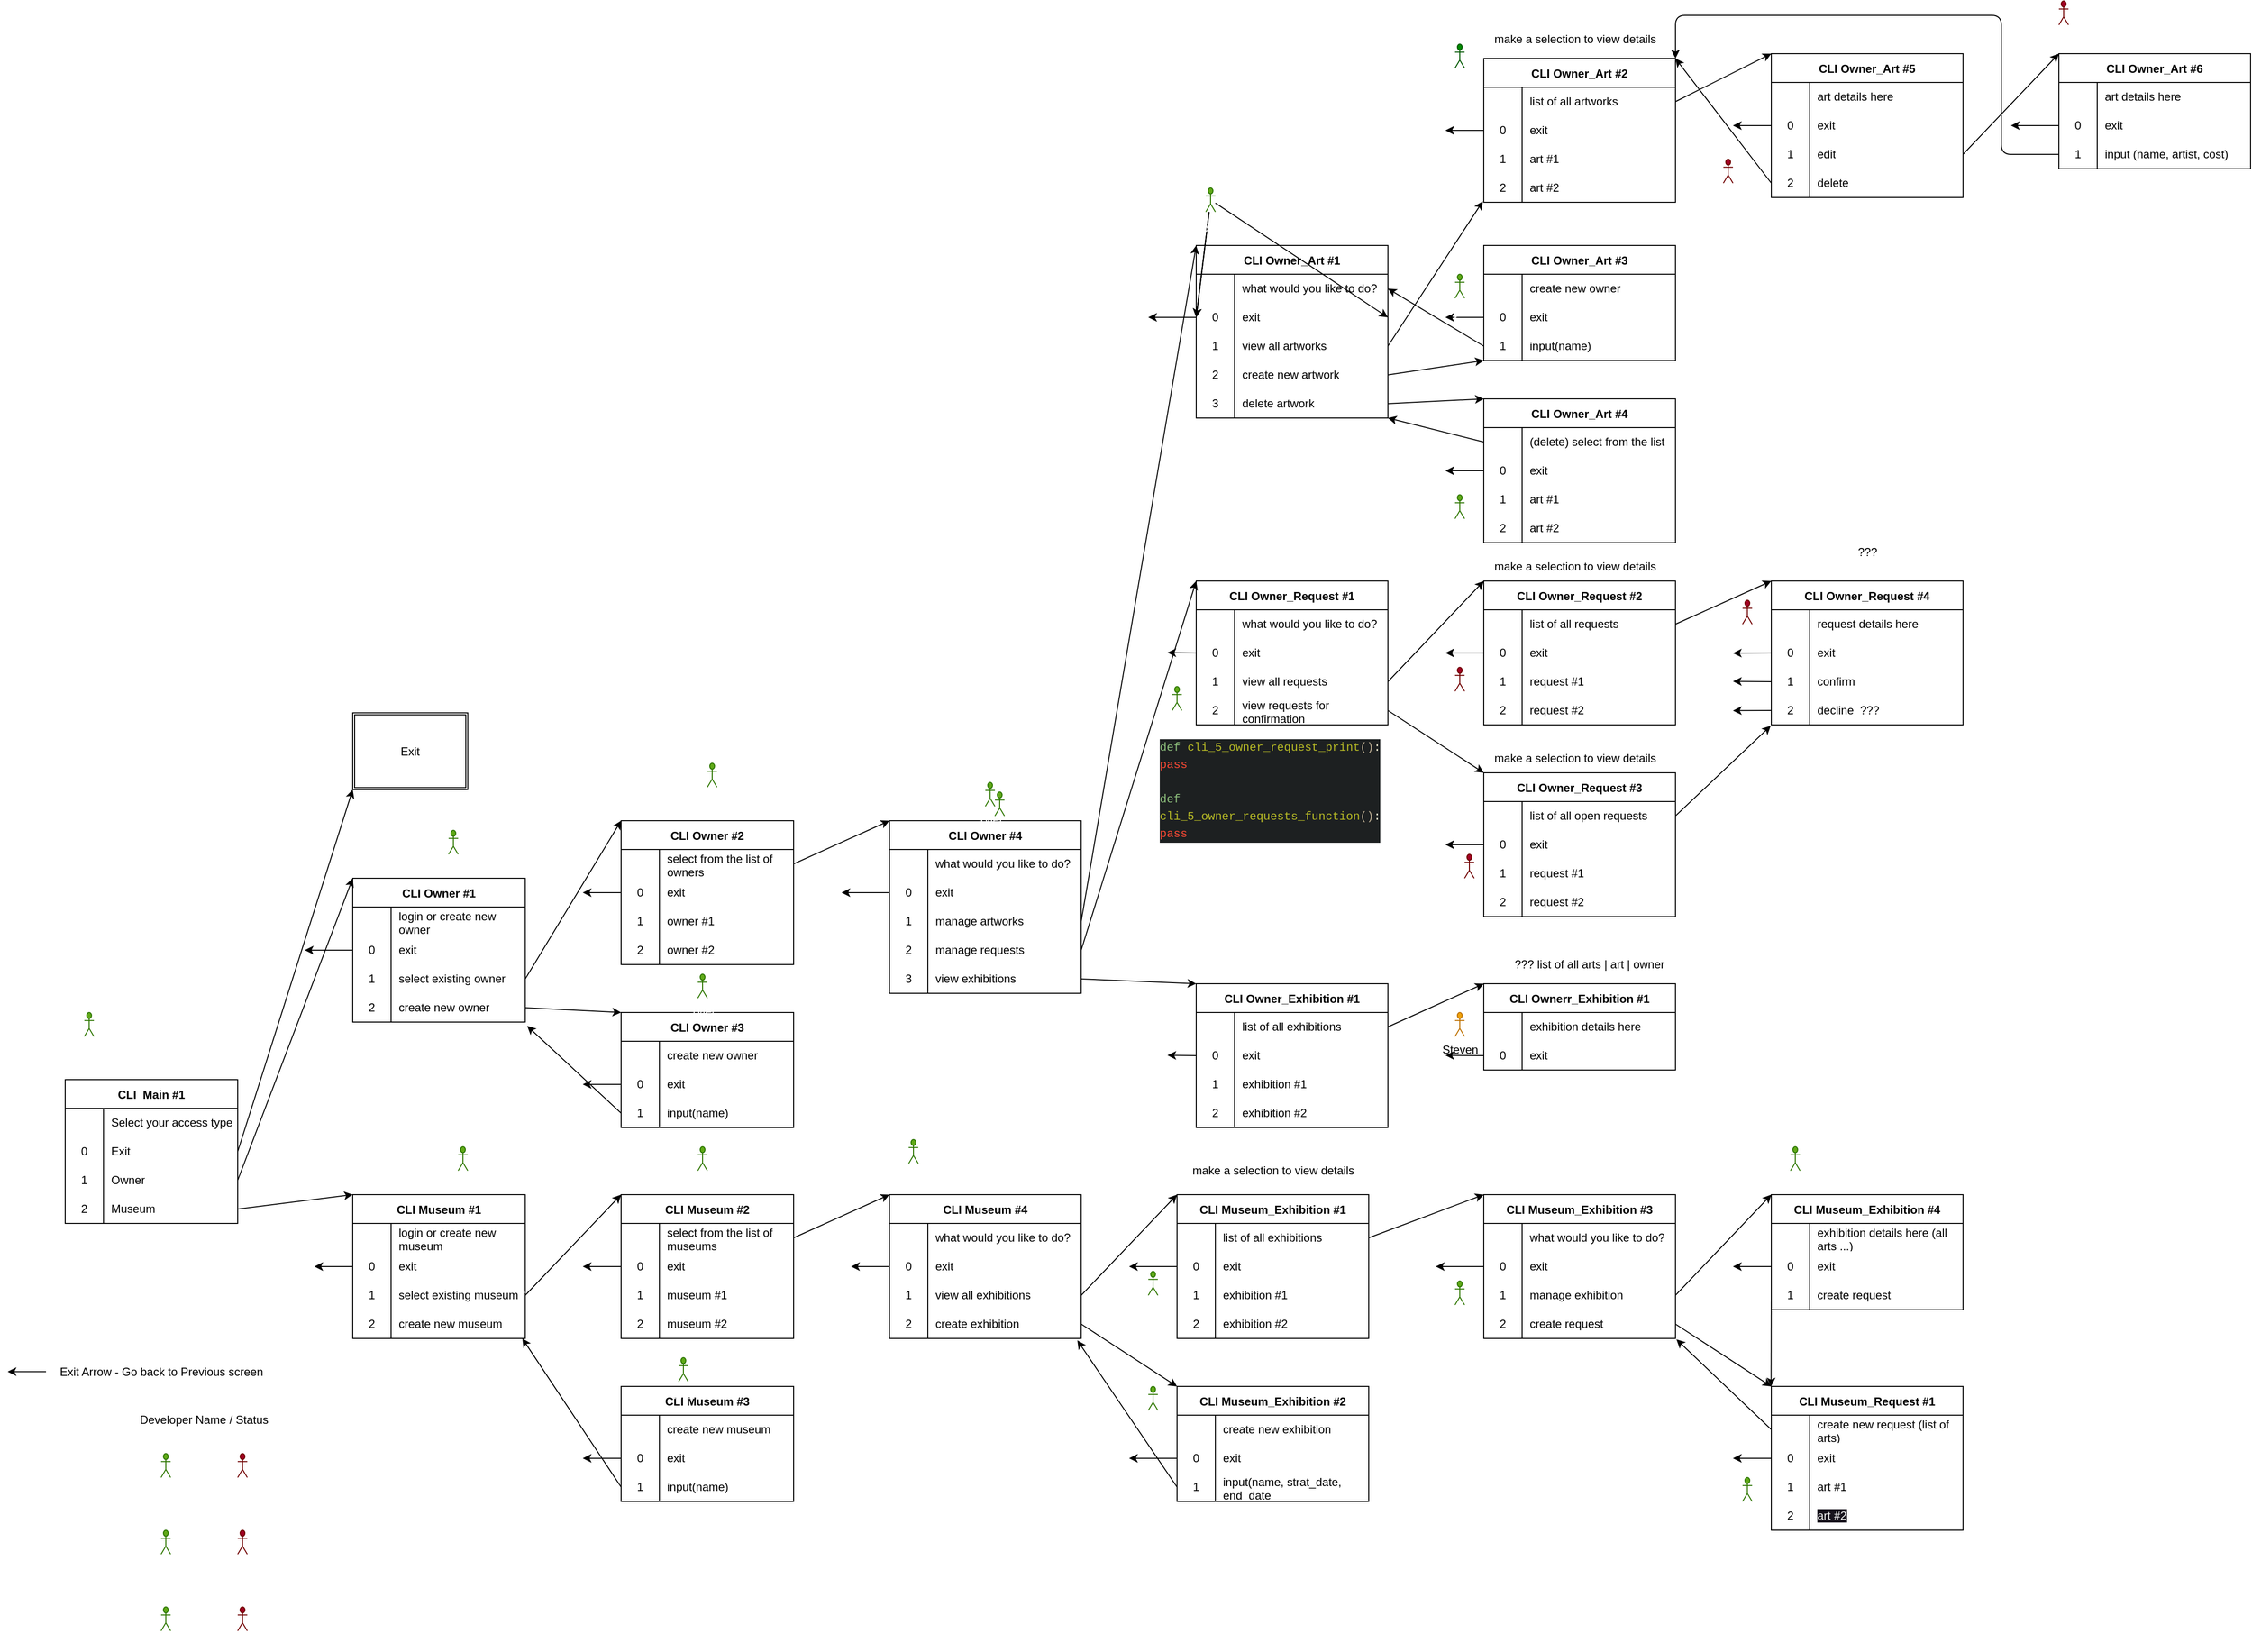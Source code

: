 <mxfile>
    <diagram id="Pnt17WijDBumTCUtNKzX" name="Page-1">
        <mxGraphModel dx="803" dy="1591" grid="1" gridSize="10" guides="1" tooltips="1" connect="1" arrows="1" fold="1" page="0" pageScale="1" pageWidth="850" pageHeight="1100" math="0" shadow="0">
            <root>
                <mxCell id="0"/>
                <mxCell id="1" parent="0"/>
                <mxCell id="2" value="CLI  Main #1" style="shape=table;startSize=30;container=1;collapsible=0;childLayout=tableLayout;fixedRows=1;rowLines=0;fontStyle=1;" parent="1" vertex="1">
                    <mxGeometry x="260" y="440" width="180" height="150" as="geometry"/>
                </mxCell>
                <mxCell id="3" value="" style="shape=tableRow;horizontal=0;startSize=0;swimlaneHead=0;swimlaneBody=0;top=0;left=0;bottom=0;right=0;collapsible=0;dropTarget=0;fillColor=none;points=[[0,0.5],[1,0.5]];portConstraint=eastwest;" parent="2" vertex="1">
                    <mxGeometry y="30" width="180" height="30" as="geometry"/>
                </mxCell>
                <mxCell id="4" value="" style="shape=partialRectangle;html=1;whiteSpace=wrap;connectable=0;fillColor=none;top=0;left=0;bottom=0;right=0;overflow=hidden;pointerEvents=1;" parent="3" vertex="1">
                    <mxGeometry width="40" height="30" as="geometry">
                        <mxRectangle width="40" height="30" as="alternateBounds"/>
                    </mxGeometry>
                </mxCell>
                <mxCell id="5" value="Select your access type" style="shape=partialRectangle;html=1;whiteSpace=wrap;connectable=0;fillColor=none;top=0;left=0;bottom=0;right=0;align=left;spacingLeft=6;overflow=hidden;" parent="3" vertex="1">
                    <mxGeometry x="40" width="140" height="30" as="geometry">
                        <mxRectangle width="140" height="30" as="alternateBounds"/>
                    </mxGeometry>
                </mxCell>
                <mxCell id="6" value="" style="shape=tableRow;horizontal=0;startSize=0;swimlaneHead=0;swimlaneBody=0;top=0;left=0;bottom=0;right=0;collapsible=0;dropTarget=0;fillColor=none;points=[[0,0.5],[1,0.5]];portConstraint=eastwest;" parent="2" vertex="1">
                    <mxGeometry y="60" width="180" height="30" as="geometry"/>
                </mxCell>
                <mxCell id="7" value="0" style="shape=partialRectangle;html=1;whiteSpace=wrap;connectable=0;fillColor=none;top=0;left=0;bottom=0;right=0;overflow=hidden;" parent="6" vertex="1">
                    <mxGeometry width="40" height="30" as="geometry">
                        <mxRectangle width="40" height="30" as="alternateBounds"/>
                    </mxGeometry>
                </mxCell>
                <mxCell id="8" value="Exit" style="shape=partialRectangle;html=1;whiteSpace=wrap;connectable=0;fillColor=none;top=0;left=0;bottom=0;right=0;align=left;spacingLeft=6;overflow=hidden;" parent="6" vertex="1">
                    <mxGeometry x="40" width="140" height="30" as="geometry">
                        <mxRectangle width="140" height="30" as="alternateBounds"/>
                    </mxGeometry>
                </mxCell>
                <mxCell id="9" value="" style="shape=tableRow;horizontal=0;startSize=0;swimlaneHead=0;swimlaneBody=0;top=0;left=0;bottom=0;right=0;collapsible=0;dropTarget=0;fillColor=none;points=[[0,0.5],[1,0.5]];portConstraint=eastwest;" parent="2" vertex="1">
                    <mxGeometry y="90" width="180" height="30" as="geometry"/>
                </mxCell>
                <mxCell id="10" value="1" style="shape=partialRectangle;html=1;whiteSpace=wrap;connectable=0;fillColor=none;top=0;left=0;bottom=0;right=0;overflow=hidden;" parent="9" vertex="1">
                    <mxGeometry width="40" height="30" as="geometry">
                        <mxRectangle width="40" height="30" as="alternateBounds"/>
                    </mxGeometry>
                </mxCell>
                <mxCell id="11" value="Owner" style="shape=partialRectangle;html=1;whiteSpace=wrap;connectable=0;fillColor=none;top=0;left=0;bottom=0;right=0;align=left;spacingLeft=6;overflow=hidden;" parent="9" vertex="1">
                    <mxGeometry x="40" width="140" height="30" as="geometry">
                        <mxRectangle width="140" height="30" as="alternateBounds"/>
                    </mxGeometry>
                </mxCell>
                <mxCell id="12" style="shape=tableRow;horizontal=0;startSize=0;swimlaneHead=0;swimlaneBody=0;top=0;left=0;bottom=0;right=0;collapsible=0;dropTarget=0;fillColor=none;points=[[0,0.5],[1,0.5]];portConstraint=eastwest;" parent="2" vertex="1">
                    <mxGeometry y="120" width="180" height="30" as="geometry"/>
                </mxCell>
                <mxCell id="13" value="2" style="shape=partialRectangle;html=1;whiteSpace=wrap;connectable=0;fillColor=none;top=0;left=0;bottom=0;right=0;overflow=hidden;" parent="12" vertex="1">
                    <mxGeometry width="40" height="30" as="geometry">
                        <mxRectangle width="40" height="30" as="alternateBounds"/>
                    </mxGeometry>
                </mxCell>
                <mxCell id="14" value="Museum" style="shape=partialRectangle;html=1;whiteSpace=wrap;connectable=0;fillColor=none;top=0;left=0;bottom=0;right=0;align=left;spacingLeft=6;overflow=hidden;" parent="12" vertex="1">
                    <mxGeometry x="40" width="140" height="30" as="geometry">
                        <mxRectangle width="140" height="30" as="alternateBounds"/>
                    </mxGeometry>
                </mxCell>
                <mxCell id="15" value="Exit" style="shape=ext;double=1;rounded=0;whiteSpace=wrap;html=1;" parent="1" vertex="1">
                    <mxGeometry x="560" y="57.5" width="120" height="80" as="geometry"/>
                </mxCell>
                <mxCell id="16" style="edgeStyle=none;html=1;exitX=1;exitY=0.5;exitDx=0;exitDy=0;entryX=0;entryY=1;entryDx=0;entryDy=0;" parent="1" source="6" target="15" edge="1">
                    <mxGeometry relative="1" as="geometry"/>
                </mxCell>
                <mxCell id="17" value="CLI Owner #1" style="shape=table;startSize=30;container=1;collapsible=0;childLayout=tableLayout;fixedRows=1;rowLines=0;fontStyle=1;" parent="1" vertex="1">
                    <mxGeometry x="560" y="230" width="180" height="150" as="geometry"/>
                </mxCell>
                <mxCell id="18" value="" style="shape=tableRow;horizontal=0;startSize=0;swimlaneHead=0;swimlaneBody=0;top=0;left=0;bottom=0;right=0;collapsible=0;dropTarget=0;fillColor=none;points=[[0,0.5],[1,0.5]];portConstraint=eastwest;" parent="17" vertex="1">
                    <mxGeometry y="30" width="180" height="30" as="geometry"/>
                </mxCell>
                <mxCell id="19" value="" style="shape=partialRectangle;html=1;whiteSpace=wrap;connectable=0;fillColor=none;top=0;left=0;bottom=0;right=0;overflow=hidden;pointerEvents=1;" parent="18" vertex="1">
                    <mxGeometry width="40" height="30" as="geometry">
                        <mxRectangle width="40" height="30" as="alternateBounds"/>
                    </mxGeometry>
                </mxCell>
                <mxCell id="20" value="login or create new owner" style="shape=partialRectangle;html=1;whiteSpace=wrap;connectable=0;fillColor=none;top=0;left=0;bottom=0;right=0;align=left;spacingLeft=6;overflow=hidden;" parent="18" vertex="1">
                    <mxGeometry x="40" width="140" height="30" as="geometry">
                        <mxRectangle width="140" height="30" as="alternateBounds"/>
                    </mxGeometry>
                </mxCell>
                <mxCell id="28" style="shape=tableRow;horizontal=0;startSize=0;swimlaneHead=0;swimlaneBody=0;top=0;left=0;bottom=0;right=0;collapsible=0;dropTarget=0;fillColor=none;points=[[0,0.5],[1,0.5]];portConstraint=eastwest;" parent="17" vertex="1">
                    <mxGeometry y="60" width="180" height="30" as="geometry"/>
                </mxCell>
                <mxCell id="29" value="0" style="shape=partialRectangle;html=1;whiteSpace=wrap;connectable=0;fillColor=none;top=0;left=0;bottom=0;right=0;overflow=hidden;" parent="28" vertex="1">
                    <mxGeometry width="40" height="30" as="geometry">
                        <mxRectangle width="40" height="30" as="alternateBounds"/>
                    </mxGeometry>
                </mxCell>
                <mxCell id="30" value="exit" style="shape=partialRectangle;html=1;whiteSpace=wrap;connectable=0;fillColor=none;top=0;left=0;bottom=0;right=0;align=left;spacingLeft=6;overflow=hidden;" parent="28" vertex="1">
                    <mxGeometry x="40" width="140" height="30" as="geometry">
                        <mxRectangle width="140" height="30" as="alternateBounds"/>
                    </mxGeometry>
                </mxCell>
                <mxCell id="21" value="" style="shape=tableRow;horizontal=0;startSize=0;swimlaneHead=0;swimlaneBody=0;top=0;left=0;bottom=0;right=0;collapsible=0;dropTarget=0;fillColor=none;points=[[0,0.5],[1,0.5]];portConstraint=eastwest;" parent="17" vertex="1">
                    <mxGeometry y="90" width="180" height="30" as="geometry"/>
                </mxCell>
                <mxCell id="22" value="1" style="shape=partialRectangle;html=1;whiteSpace=wrap;connectable=0;fillColor=none;top=0;left=0;bottom=0;right=0;overflow=hidden;" parent="21" vertex="1">
                    <mxGeometry width="40" height="30" as="geometry">
                        <mxRectangle width="40" height="30" as="alternateBounds"/>
                    </mxGeometry>
                </mxCell>
                <mxCell id="23" value="select existing owner" style="shape=partialRectangle;html=1;whiteSpace=wrap;connectable=0;fillColor=none;top=0;left=0;bottom=0;right=0;align=left;spacingLeft=6;overflow=hidden;" parent="21" vertex="1">
                    <mxGeometry x="40" width="140" height="30" as="geometry">
                        <mxRectangle width="140" height="30" as="alternateBounds"/>
                    </mxGeometry>
                </mxCell>
                <mxCell id="24" value="" style="shape=tableRow;horizontal=0;startSize=0;swimlaneHead=0;swimlaneBody=0;top=0;left=0;bottom=0;right=0;collapsible=0;dropTarget=0;fillColor=none;points=[[0,0.5],[1,0.5]];portConstraint=eastwest;" parent="17" vertex="1">
                    <mxGeometry y="120" width="180" height="30" as="geometry"/>
                </mxCell>
                <mxCell id="25" value="2" style="shape=partialRectangle;html=1;whiteSpace=wrap;connectable=0;fillColor=none;top=0;left=0;bottom=0;right=0;overflow=hidden;" parent="24" vertex="1">
                    <mxGeometry width="40" height="30" as="geometry">
                        <mxRectangle width="40" height="30" as="alternateBounds"/>
                    </mxGeometry>
                </mxCell>
                <mxCell id="26" value="create new owner" style="shape=partialRectangle;html=1;whiteSpace=wrap;connectable=0;fillColor=none;top=0;left=0;bottom=0;right=0;align=left;spacingLeft=6;overflow=hidden;" parent="24" vertex="1">
                    <mxGeometry x="40" width="140" height="30" as="geometry">
                        <mxRectangle width="140" height="30" as="alternateBounds"/>
                    </mxGeometry>
                </mxCell>
                <mxCell id="27" style="edgeStyle=none;html=1;exitX=1;exitY=0.5;exitDx=0;exitDy=0;entryX=0;entryY=0;entryDx=0;entryDy=0;" parent="1" source="9" target="17" edge="1">
                    <mxGeometry relative="1" as="geometry"/>
                </mxCell>
                <mxCell id="31" value="CLI Museum #1" style="shape=table;startSize=30;container=1;collapsible=0;childLayout=tableLayout;fixedRows=1;rowLines=0;fontStyle=1;" parent="1" vertex="1">
                    <mxGeometry x="560" y="560" width="180" height="150" as="geometry"/>
                </mxCell>
                <mxCell id="32" value="" style="shape=tableRow;horizontal=0;startSize=0;swimlaneHead=0;swimlaneBody=0;top=0;left=0;bottom=0;right=0;collapsible=0;dropTarget=0;fillColor=none;points=[[0,0.5],[1,0.5]];portConstraint=eastwest;" parent="31" vertex="1">
                    <mxGeometry y="30" width="180" height="30" as="geometry"/>
                </mxCell>
                <mxCell id="33" value="" style="shape=partialRectangle;html=1;whiteSpace=wrap;connectable=0;fillColor=none;top=0;left=0;bottom=0;right=0;overflow=hidden;pointerEvents=1;" parent="32" vertex="1">
                    <mxGeometry width="40" height="30" as="geometry">
                        <mxRectangle width="40" height="30" as="alternateBounds"/>
                    </mxGeometry>
                </mxCell>
                <mxCell id="34" value="login or create new museum" style="shape=partialRectangle;html=1;whiteSpace=wrap;connectable=0;fillColor=none;top=0;left=0;bottom=0;right=0;align=left;spacingLeft=6;overflow=hidden;" parent="32" vertex="1">
                    <mxGeometry x="40" width="140" height="30" as="geometry">
                        <mxRectangle width="140" height="30" as="alternateBounds"/>
                    </mxGeometry>
                </mxCell>
                <mxCell id="35" style="shape=tableRow;horizontal=0;startSize=0;swimlaneHead=0;swimlaneBody=0;top=0;left=0;bottom=0;right=0;collapsible=0;dropTarget=0;fillColor=none;points=[[0,0.5],[1,0.5]];portConstraint=eastwest;" parent="31" vertex="1">
                    <mxGeometry y="60" width="180" height="30" as="geometry"/>
                </mxCell>
                <mxCell id="36" value="0" style="shape=partialRectangle;html=1;whiteSpace=wrap;connectable=0;fillColor=none;top=0;left=0;bottom=0;right=0;overflow=hidden;" parent="35" vertex="1">
                    <mxGeometry width="40" height="30" as="geometry">
                        <mxRectangle width="40" height="30" as="alternateBounds"/>
                    </mxGeometry>
                </mxCell>
                <mxCell id="37" value="exit" style="shape=partialRectangle;html=1;whiteSpace=wrap;connectable=0;fillColor=none;top=0;left=0;bottom=0;right=0;align=left;spacingLeft=6;overflow=hidden;" parent="35" vertex="1">
                    <mxGeometry x="40" width="140" height="30" as="geometry">
                        <mxRectangle width="140" height="30" as="alternateBounds"/>
                    </mxGeometry>
                </mxCell>
                <mxCell id="506" value="Tyler" style="shape=umlActor;verticalLabelPosition=bottom;verticalAlign=top;html=1;outlineConnect=0;fillColor=#60a917;fontColor=#ffffff;strokeColor=#2D7600;" parent="35" vertex="1">
                    <mxGeometry x="180" height="30" as="geometry">
                        <mxRectangle width="NaN" height="30" as="alternateBounds"/>
                    </mxGeometry>
                </mxCell>
                <mxCell id="38" value="" style="shape=tableRow;horizontal=0;startSize=0;swimlaneHead=0;swimlaneBody=0;top=0;left=0;bottom=0;right=0;collapsible=0;dropTarget=0;fillColor=none;points=[[0,0.5],[1,0.5]];portConstraint=eastwest;" parent="31" vertex="1">
                    <mxGeometry y="90" width="180" height="30" as="geometry"/>
                </mxCell>
                <mxCell id="39" value="1" style="shape=partialRectangle;html=1;whiteSpace=wrap;connectable=0;fillColor=none;top=0;left=0;bottom=0;right=0;overflow=hidden;" parent="38" vertex="1">
                    <mxGeometry width="40" height="30" as="geometry">
                        <mxRectangle width="40" height="30" as="alternateBounds"/>
                    </mxGeometry>
                </mxCell>
                <mxCell id="40" value="select existing museum" style="shape=partialRectangle;html=1;whiteSpace=wrap;connectable=0;fillColor=none;top=0;left=0;bottom=0;right=0;align=left;spacingLeft=6;overflow=hidden;" parent="38" vertex="1">
                    <mxGeometry x="40" width="140" height="30" as="geometry">
                        <mxRectangle width="140" height="30" as="alternateBounds"/>
                    </mxGeometry>
                </mxCell>
                <mxCell id="41" value="" style="shape=tableRow;horizontal=0;startSize=0;swimlaneHead=0;swimlaneBody=0;top=0;left=0;bottom=0;right=0;collapsible=0;dropTarget=0;fillColor=none;points=[[0,0.5],[1,0.5]];portConstraint=eastwest;" parent="31" vertex="1">
                    <mxGeometry y="120" width="180" height="30" as="geometry"/>
                </mxCell>
                <mxCell id="42" value="2" style="shape=partialRectangle;html=1;whiteSpace=wrap;connectable=0;fillColor=none;top=0;left=0;bottom=0;right=0;overflow=hidden;" parent="41" vertex="1">
                    <mxGeometry width="40" height="30" as="geometry">
                        <mxRectangle width="40" height="30" as="alternateBounds"/>
                    </mxGeometry>
                </mxCell>
                <mxCell id="43" value="create new museum" style="shape=partialRectangle;html=1;whiteSpace=wrap;connectable=0;fillColor=none;top=0;left=0;bottom=0;right=0;align=left;spacingLeft=6;overflow=hidden;" parent="41" vertex="1">
                    <mxGeometry x="40" width="140" height="30" as="geometry">
                        <mxRectangle width="140" height="30" as="alternateBounds"/>
                    </mxGeometry>
                </mxCell>
                <mxCell id="44" style="edgeStyle=none;html=1;exitX=1;exitY=0.5;exitDx=0;exitDy=0;entryX=0;entryY=0;entryDx=0;entryDy=0;" parent="1" source="12" target="31" edge="1">
                    <mxGeometry relative="1" as="geometry"/>
                </mxCell>
                <mxCell id="45" value="Exit Arrow - Go back to Previous screen" style="text;html=1;align=center;verticalAlign=middle;resizable=0;points=[];autosize=1;strokeColor=none;fillColor=none;" parent="1" vertex="1">
                    <mxGeometry x="240" y="730" width="240" height="30" as="geometry"/>
                </mxCell>
                <mxCell id="46" value="CLI Owner #2" style="shape=table;startSize=30;container=1;collapsible=0;childLayout=tableLayout;fixedRows=1;rowLines=0;fontStyle=1;" parent="1" vertex="1">
                    <mxGeometry x="840" y="170" width="180" height="150" as="geometry"/>
                </mxCell>
                <mxCell id="47" value="" style="shape=tableRow;horizontal=0;startSize=0;swimlaneHead=0;swimlaneBody=0;top=0;left=0;bottom=0;right=0;collapsible=0;dropTarget=0;fillColor=none;points=[[0,0.5],[1,0.5]];portConstraint=eastwest;" parent="46" vertex="1">
                    <mxGeometry y="30" width="180" height="30" as="geometry"/>
                </mxCell>
                <mxCell id="48" value="" style="shape=partialRectangle;html=1;whiteSpace=wrap;connectable=0;fillColor=none;top=0;left=0;bottom=0;right=0;overflow=hidden;pointerEvents=1;" parent="47" vertex="1">
                    <mxGeometry width="40" height="30" as="geometry">
                        <mxRectangle width="40" height="30" as="alternateBounds"/>
                    </mxGeometry>
                </mxCell>
                <mxCell id="49" value="select from the list of owners" style="shape=partialRectangle;html=1;whiteSpace=wrap;connectable=0;fillColor=none;top=0;left=0;bottom=0;right=0;align=left;spacingLeft=6;overflow=hidden;" parent="47" vertex="1">
                    <mxGeometry x="40" width="140" height="30" as="geometry">
                        <mxRectangle width="140" height="30" as="alternateBounds"/>
                    </mxGeometry>
                </mxCell>
                <mxCell id="50" style="shape=tableRow;horizontal=0;startSize=0;swimlaneHead=0;swimlaneBody=0;top=0;left=0;bottom=0;right=0;collapsible=0;dropTarget=0;fillColor=none;points=[[0,0.5],[1,0.5]];portConstraint=eastwest;" parent="46" vertex="1">
                    <mxGeometry y="60" width="180" height="30" as="geometry"/>
                </mxCell>
                <mxCell id="51" value="0" style="shape=partialRectangle;html=1;whiteSpace=wrap;connectable=0;fillColor=none;top=0;left=0;bottom=0;right=0;overflow=hidden;" parent="50" vertex="1">
                    <mxGeometry width="40" height="30" as="geometry">
                        <mxRectangle width="40" height="30" as="alternateBounds"/>
                    </mxGeometry>
                </mxCell>
                <mxCell id="52" value="exit" style="shape=partialRectangle;html=1;whiteSpace=wrap;connectable=0;fillColor=none;top=0;left=0;bottom=0;right=0;align=left;spacingLeft=6;overflow=hidden;" parent="50" vertex="1">
                    <mxGeometry x="40" width="140" height="30" as="geometry">
                        <mxRectangle width="140" height="30" as="alternateBounds"/>
                    </mxGeometry>
                </mxCell>
                <mxCell id="53" value="" style="shape=tableRow;horizontal=0;startSize=0;swimlaneHead=0;swimlaneBody=0;top=0;left=0;bottom=0;right=0;collapsible=0;dropTarget=0;fillColor=none;points=[[0,0.5],[1,0.5]];portConstraint=eastwest;" parent="46" vertex="1">
                    <mxGeometry y="90" width="180" height="30" as="geometry"/>
                </mxCell>
                <mxCell id="54" value="1" style="shape=partialRectangle;html=1;whiteSpace=wrap;connectable=0;fillColor=none;top=0;left=0;bottom=0;right=0;overflow=hidden;" parent="53" vertex="1">
                    <mxGeometry width="40" height="30" as="geometry">
                        <mxRectangle width="40" height="30" as="alternateBounds"/>
                    </mxGeometry>
                </mxCell>
                <mxCell id="55" value="owner #1" style="shape=partialRectangle;html=1;whiteSpace=wrap;connectable=0;fillColor=none;top=0;left=0;bottom=0;right=0;align=left;spacingLeft=6;overflow=hidden;" parent="53" vertex="1">
                    <mxGeometry x="40" width="140" height="30" as="geometry">
                        <mxRectangle width="140" height="30" as="alternateBounds"/>
                    </mxGeometry>
                </mxCell>
                <mxCell id="56" value="" style="shape=tableRow;horizontal=0;startSize=0;swimlaneHead=0;swimlaneBody=0;top=0;left=0;bottom=0;right=0;collapsible=0;dropTarget=0;fillColor=none;points=[[0,0.5],[1,0.5]];portConstraint=eastwest;" parent="46" vertex="1">
                    <mxGeometry y="120" width="180" height="30" as="geometry"/>
                </mxCell>
                <mxCell id="57" value="2" style="shape=partialRectangle;html=1;whiteSpace=wrap;connectable=0;fillColor=none;top=0;left=0;bottom=0;right=0;overflow=hidden;" parent="56" vertex="1">
                    <mxGeometry width="40" height="30" as="geometry">
                        <mxRectangle width="40" height="30" as="alternateBounds"/>
                    </mxGeometry>
                </mxCell>
                <mxCell id="58" value="owner #2" style="shape=partialRectangle;html=1;whiteSpace=wrap;connectable=0;fillColor=none;top=0;left=0;bottom=0;right=0;align=left;spacingLeft=6;overflow=hidden;" parent="56" vertex="1">
                    <mxGeometry x="40" width="140" height="30" as="geometry">
                        <mxRectangle width="140" height="30" as="alternateBounds"/>
                    </mxGeometry>
                </mxCell>
                <mxCell id="59" style="edgeStyle=none;html=1;exitX=0;exitY=0.5;exitDx=0;exitDy=0;" parent="1" source="28" edge="1">
                    <mxGeometry relative="1" as="geometry">
                        <mxPoint x="510" y="305" as="targetPoint"/>
                    </mxGeometry>
                </mxCell>
                <mxCell id="60" style="edgeStyle=none;html=1;exitX=1;exitY=0.5;exitDx=0;exitDy=0;entryX=0;entryY=0;entryDx=0;entryDy=0;" parent="1" source="21" target="46" edge="1">
                    <mxGeometry relative="1" as="geometry"/>
                </mxCell>
                <mxCell id="61" style="edgeStyle=none;html=1;exitX=0;exitY=0.5;exitDx=0;exitDy=0;" parent="1" source="50" edge="1">
                    <mxGeometry relative="1" as="geometry">
                        <mxPoint x="800" y="245" as="targetPoint"/>
                    </mxGeometry>
                </mxCell>
                <mxCell id="63" value="CLI Owner #3" style="shape=table;startSize=30;container=1;collapsible=0;childLayout=tableLayout;fixedRows=1;rowLines=0;fontStyle=1;" parent="1" vertex="1">
                    <mxGeometry x="840" y="370" width="180" height="120" as="geometry"/>
                </mxCell>
                <mxCell id="64" value="" style="shape=tableRow;horizontal=0;startSize=0;swimlaneHead=0;swimlaneBody=0;top=0;left=0;bottom=0;right=0;collapsible=0;dropTarget=0;fillColor=none;points=[[0,0.5],[1,0.5]];portConstraint=eastwest;" parent="63" vertex="1">
                    <mxGeometry y="30" width="180" height="30" as="geometry"/>
                </mxCell>
                <mxCell id="65" value="" style="shape=partialRectangle;html=1;whiteSpace=wrap;connectable=0;fillColor=none;top=0;left=0;bottom=0;right=0;overflow=hidden;pointerEvents=1;" parent="64" vertex="1">
                    <mxGeometry width="40" height="30" as="geometry">
                        <mxRectangle width="40" height="30" as="alternateBounds"/>
                    </mxGeometry>
                </mxCell>
                <mxCell id="66" value="create new owner" style="shape=partialRectangle;html=1;whiteSpace=wrap;connectable=0;fillColor=none;top=0;left=0;bottom=0;right=0;align=left;spacingLeft=6;overflow=hidden;" parent="64" vertex="1">
                    <mxGeometry x="40" width="140" height="30" as="geometry">
                        <mxRectangle width="140" height="30" as="alternateBounds"/>
                    </mxGeometry>
                </mxCell>
                <mxCell id="67" style="shape=tableRow;horizontal=0;startSize=0;swimlaneHead=0;swimlaneBody=0;top=0;left=0;bottom=0;right=0;collapsible=0;dropTarget=0;fillColor=none;points=[[0,0.5],[1,0.5]];portConstraint=eastwest;" parent="63" vertex="1">
                    <mxGeometry y="60" width="180" height="30" as="geometry"/>
                </mxCell>
                <mxCell id="68" value="0" style="shape=partialRectangle;html=1;whiteSpace=wrap;connectable=0;fillColor=none;top=0;left=0;bottom=0;right=0;overflow=hidden;" parent="67" vertex="1">
                    <mxGeometry width="40" height="30" as="geometry">
                        <mxRectangle width="40" height="30" as="alternateBounds"/>
                    </mxGeometry>
                </mxCell>
                <mxCell id="69" value="exit" style="shape=partialRectangle;html=1;whiteSpace=wrap;connectable=0;fillColor=none;top=0;left=0;bottom=0;right=0;align=left;spacingLeft=6;overflow=hidden;" parent="67" vertex="1">
                    <mxGeometry x="40" width="140" height="30" as="geometry">
                        <mxRectangle width="140" height="30" as="alternateBounds"/>
                    </mxGeometry>
                </mxCell>
                <mxCell id="70" value="" style="shape=tableRow;horizontal=0;startSize=0;swimlaneHead=0;swimlaneBody=0;top=0;left=0;bottom=0;right=0;collapsible=0;dropTarget=0;fillColor=none;points=[[0,0.5],[1,0.5]];portConstraint=eastwest;" parent="63" vertex="1">
                    <mxGeometry y="90" width="180" height="30" as="geometry"/>
                </mxCell>
                <mxCell id="71" value="1" style="shape=partialRectangle;html=1;whiteSpace=wrap;connectable=0;fillColor=none;top=0;left=0;bottom=0;right=0;overflow=hidden;" parent="70" vertex="1">
                    <mxGeometry width="40" height="30" as="geometry">
                        <mxRectangle width="40" height="30" as="alternateBounds"/>
                    </mxGeometry>
                </mxCell>
                <mxCell id="72" value="input(name)" style="shape=partialRectangle;html=1;whiteSpace=wrap;connectable=0;fillColor=none;top=0;left=0;bottom=0;right=0;align=left;spacingLeft=6;overflow=hidden;" parent="70" vertex="1">
                    <mxGeometry x="40" width="140" height="30" as="geometry">
                        <mxRectangle width="140" height="30" as="alternateBounds"/>
                    </mxGeometry>
                </mxCell>
                <mxCell id="76" style="edgeStyle=none;html=1;exitX=0;exitY=0.5;exitDx=0;exitDy=0;" parent="1" source="67" edge="1">
                    <mxGeometry relative="1" as="geometry">
                        <mxPoint x="800" y="445" as="targetPoint"/>
                    </mxGeometry>
                </mxCell>
                <mxCell id="77" style="edgeStyle=none;html=1;exitX=0;exitY=0.5;exitDx=0;exitDy=0;entryX=1.011;entryY=1.133;entryDx=0;entryDy=0;entryPerimeter=0;" parent="1" source="70" target="24" edge="1">
                    <mxGeometry relative="1" as="geometry"/>
                </mxCell>
                <mxCell id="106" value="CLI Museum #2" style="shape=table;startSize=30;container=1;collapsible=0;childLayout=tableLayout;fixedRows=1;rowLines=0;fontStyle=1;" parent="1" vertex="1">
                    <mxGeometry x="840" y="560" width="180" height="150" as="geometry"/>
                </mxCell>
                <mxCell id="107" value="" style="shape=tableRow;horizontal=0;startSize=0;swimlaneHead=0;swimlaneBody=0;top=0;left=0;bottom=0;right=0;collapsible=0;dropTarget=0;fillColor=none;points=[[0,0.5],[1,0.5]];portConstraint=eastwest;" parent="106" vertex="1">
                    <mxGeometry y="30" width="180" height="30" as="geometry"/>
                </mxCell>
                <mxCell id="108" value="" style="shape=partialRectangle;html=1;whiteSpace=wrap;connectable=0;fillColor=none;top=0;left=0;bottom=0;right=0;overflow=hidden;pointerEvents=1;" parent="107" vertex="1">
                    <mxGeometry width="40" height="30" as="geometry">
                        <mxRectangle width="40" height="30" as="alternateBounds"/>
                    </mxGeometry>
                </mxCell>
                <mxCell id="109" value="select from the list of museums" style="shape=partialRectangle;html=1;whiteSpace=wrap;connectable=0;fillColor=none;top=0;left=0;bottom=0;right=0;align=left;spacingLeft=6;overflow=hidden;" parent="107" vertex="1">
                    <mxGeometry x="40" width="140" height="30" as="geometry">
                        <mxRectangle width="140" height="30" as="alternateBounds"/>
                    </mxGeometry>
                </mxCell>
                <mxCell id="110" style="shape=tableRow;horizontal=0;startSize=0;swimlaneHead=0;swimlaneBody=0;top=0;left=0;bottom=0;right=0;collapsible=0;dropTarget=0;fillColor=none;points=[[0,0.5],[1,0.5]];portConstraint=eastwest;" parent="106" vertex="1">
                    <mxGeometry y="60" width="180" height="30" as="geometry"/>
                </mxCell>
                <mxCell id="111" value="0" style="shape=partialRectangle;html=1;whiteSpace=wrap;connectable=0;fillColor=none;top=0;left=0;bottom=0;right=0;overflow=hidden;" parent="110" vertex="1">
                    <mxGeometry width="40" height="30" as="geometry">
                        <mxRectangle width="40" height="30" as="alternateBounds"/>
                    </mxGeometry>
                </mxCell>
                <mxCell id="112" value="exit" style="shape=partialRectangle;html=1;whiteSpace=wrap;connectable=0;fillColor=none;top=0;left=0;bottom=0;right=0;align=left;spacingLeft=6;overflow=hidden;" parent="110" vertex="1">
                    <mxGeometry x="40" width="140" height="30" as="geometry">
                        <mxRectangle width="140" height="30" as="alternateBounds"/>
                    </mxGeometry>
                </mxCell>
                <mxCell id="113" value="" style="shape=tableRow;horizontal=0;startSize=0;swimlaneHead=0;swimlaneBody=0;top=0;left=0;bottom=0;right=0;collapsible=0;dropTarget=0;fillColor=none;points=[[0,0.5],[1,0.5]];portConstraint=eastwest;" parent="106" vertex="1">
                    <mxGeometry y="90" width="180" height="30" as="geometry"/>
                </mxCell>
                <mxCell id="114" value="1" style="shape=partialRectangle;html=1;whiteSpace=wrap;connectable=0;fillColor=none;top=0;left=0;bottom=0;right=0;overflow=hidden;" parent="113" vertex="1">
                    <mxGeometry width="40" height="30" as="geometry">
                        <mxRectangle width="40" height="30" as="alternateBounds"/>
                    </mxGeometry>
                </mxCell>
                <mxCell id="115" value="museum #1" style="shape=partialRectangle;html=1;whiteSpace=wrap;connectable=0;fillColor=none;top=0;left=0;bottom=0;right=0;align=left;spacingLeft=6;overflow=hidden;" parent="113" vertex="1">
                    <mxGeometry x="40" width="140" height="30" as="geometry">
                        <mxRectangle width="140" height="30" as="alternateBounds"/>
                    </mxGeometry>
                </mxCell>
                <mxCell id="116" value="" style="shape=tableRow;horizontal=0;startSize=0;swimlaneHead=0;swimlaneBody=0;top=0;left=0;bottom=0;right=0;collapsible=0;dropTarget=0;fillColor=none;points=[[0,0.5],[1,0.5]];portConstraint=eastwest;" parent="106" vertex="1">
                    <mxGeometry y="120" width="180" height="30" as="geometry"/>
                </mxCell>
                <mxCell id="117" value="2" style="shape=partialRectangle;html=1;whiteSpace=wrap;connectable=0;fillColor=none;top=0;left=0;bottom=0;right=0;overflow=hidden;" parent="116" vertex="1">
                    <mxGeometry width="40" height="30" as="geometry">
                        <mxRectangle width="40" height="30" as="alternateBounds"/>
                    </mxGeometry>
                </mxCell>
                <mxCell id="118" value="museum #2" style="shape=partialRectangle;html=1;whiteSpace=wrap;connectable=0;fillColor=none;top=0;left=0;bottom=0;right=0;align=left;spacingLeft=6;overflow=hidden;" parent="116" vertex="1">
                    <mxGeometry x="40" width="140" height="30" as="geometry">
                        <mxRectangle width="140" height="30" as="alternateBounds"/>
                    </mxGeometry>
                </mxCell>
                <mxCell id="119" style="edgeStyle=none;html=1;exitX=0;exitY=0.5;exitDx=0;exitDy=0;" parent="1" source="110" edge="1">
                    <mxGeometry relative="1" as="geometry">
                        <mxPoint x="840" y="635" as="targetPoint"/>
                    </mxGeometry>
                </mxCell>
                <mxCell id="120" value="CLI Museum #3" style="shape=table;startSize=30;container=1;collapsible=0;childLayout=tableLayout;fixedRows=1;rowLines=0;fontStyle=1;" parent="1" vertex="1">
                    <mxGeometry x="840" y="760" width="180" height="120" as="geometry"/>
                </mxCell>
                <mxCell id="121" value="" style="shape=tableRow;horizontal=0;startSize=0;swimlaneHead=0;swimlaneBody=0;top=0;left=0;bottom=0;right=0;collapsible=0;dropTarget=0;fillColor=none;points=[[0,0.5],[1,0.5]];portConstraint=eastwest;" parent="120" vertex="1">
                    <mxGeometry y="30" width="180" height="30" as="geometry"/>
                </mxCell>
                <mxCell id="122" value="" style="shape=partialRectangle;html=1;whiteSpace=wrap;connectable=0;fillColor=none;top=0;left=0;bottom=0;right=0;overflow=hidden;pointerEvents=1;" parent="121" vertex="1">
                    <mxGeometry width="40" height="30" as="geometry">
                        <mxRectangle width="40" height="30" as="alternateBounds"/>
                    </mxGeometry>
                </mxCell>
                <mxCell id="123" value="create new museum" style="shape=partialRectangle;html=1;whiteSpace=wrap;connectable=0;fillColor=none;top=0;left=0;bottom=0;right=0;align=left;spacingLeft=6;overflow=hidden;" parent="121" vertex="1">
                    <mxGeometry x="40" width="140" height="30" as="geometry">
                        <mxRectangle width="140" height="30" as="alternateBounds"/>
                    </mxGeometry>
                </mxCell>
                <mxCell id="124" style="shape=tableRow;horizontal=0;startSize=0;swimlaneHead=0;swimlaneBody=0;top=0;left=0;bottom=0;right=0;collapsible=0;dropTarget=0;fillColor=none;points=[[0,0.5],[1,0.5]];portConstraint=eastwest;" parent="120" vertex="1">
                    <mxGeometry y="60" width="180" height="30" as="geometry"/>
                </mxCell>
                <mxCell id="125" value="0" style="shape=partialRectangle;html=1;whiteSpace=wrap;connectable=0;fillColor=none;top=0;left=0;bottom=0;right=0;overflow=hidden;" parent="124" vertex="1">
                    <mxGeometry width="40" height="30" as="geometry">
                        <mxRectangle width="40" height="30" as="alternateBounds"/>
                    </mxGeometry>
                </mxCell>
                <mxCell id="126" value="exit" style="shape=partialRectangle;html=1;whiteSpace=wrap;connectable=0;fillColor=none;top=0;left=0;bottom=0;right=0;align=left;spacingLeft=6;overflow=hidden;" parent="124" vertex="1">
                    <mxGeometry x="40" width="140" height="30" as="geometry">
                        <mxRectangle width="140" height="30" as="alternateBounds"/>
                    </mxGeometry>
                </mxCell>
                <mxCell id="127" value="" style="shape=tableRow;horizontal=0;startSize=0;swimlaneHead=0;swimlaneBody=0;top=0;left=0;bottom=0;right=0;collapsible=0;dropTarget=0;fillColor=none;points=[[0,0.5],[1,0.5]];portConstraint=eastwest;" parent="120" vertex="1">
                    <mxGeometry y="90" width="180" height="30" as="geometry"/>
                </mxCell>
                <mxCell id="128" value="1" style="shape=partialRectangle;html=1;whiteSpace=wrap;connectable=0;fillColor=none;top=0;left=0;bottom=0;right=0;overflow=hidden;" parent="127" vertex="1">
                    <mxGeometry width="40" height="30" as="geometry">
                        <mxRectangle width="40" height="30" as="alternateBounds"/>
                    </mxGeometry>
                </mxCell>
                <mxCell id="129" value="input(name)" style="shape=partialRectangle;html=1;whiteSpace=wrap;connectable=0;fillColor=none;top=0;left=0;bottom=0;right=0;align=left;spacingLeft=6;overflow=hidden;" parent="127" vertex="1">
                    <mxGeometry x="40" width="140" height="30" as="geometry">
                        <mxRectangle width="140" height="30" as="alternateBounds"/>
                    </mxGeometry>
                </mxCell>
                <mxCell id="131" style="edgeStyle=none;html=1;exitX=0;exitY=0.5;exitDx=0;exitDy=0;" parent="1" source="35" edge="1">
                    <mxGeometry relative="1" as="geometry">
                        <mxPoint x="520" y="635" as="targetPoint"/>
                    </mxGeometry>
                </mxCell>
                <mxCell id="132" style="edgeStyle=none;html=1;exitX=1;exitY=0.5;exitDx=0;exitDy=0;entryX=0;entryY=0;entryDx=0;entryDy=0;" parent="1" source="38" target="106" edge="1">
                    <mxGeometry relative="1" as="geometry"/>
                </mxCell>
                <mxCell id="133" style="edgeStyle=none;html=1;exitX=0;exitY=0.5;exitDx=0;exitDy=0;" parent="1" source="124" edge="1">
                    <mxGeometry relative="1" as="geometry">
                        <mxPoint x="800" y="835" as="targetPoint"/>
                    </mxGeometry>
                </mxCell>
                <mxCell id="134" style="edgeStyle=none;html=1;exitX=0;exitY=0.5;exitDx=0;exitDy=0;" parent="1" source="110" edge="1">
                    <mxGeometry relative="1" as="geometry">
                        <mxPoint x="800" y="635" as="targetPoint"/>
                    </mxGeometry>
                </mxCell>
                <mxCell id="135" style="edgeStyle=none;html=1;exitX=0;exitY=0.5;exitDx=0;exitDy=0;entryX=0.983;entryY=1;entryDx=0;entryDy=0;entryPerimeter=0;" parent="1" source="127" target="41" edge="1">
                    <mxGeometry relative="1" as="geometry"/>
                </mxCell>
                <mxCell id="136" value="CLI Owner #4" style="shape=table;startSize=30;container=1;collapsible=0;childLayout=tableLayout;fixedRows=1;rowLines=0;fontStyle=1;" parent="1" vertex="1">
                    <mxGeometry x="1120" y="170" width="200" height="180" as="geometry"/>
                </mxCell>
                <mxCell id="137" value="" style="shape=tableRow;horizontal=0;startSize=0;swimlaneHead=0;swimlaneBody=0;top=0;left=0;bottom=0;right=0;collapsible=0;dropTarget=0;fillColor=none;points=[[0,0.5],[1,0.5]];portConstraint=eastwest;" parent="136" vertex="1">
                    <mxGeometry y="30" width="200" height="30" as="geometry"/>
                </mxCell>
                <mxCell id="138" value="" style="shape=partialRectangle;html=1;whiteSpace=wrap;connectable=0;fillColor=none;top=0;left=0;bottom=0;right=0;overflow=hidden;pointerEvents=1;" parent="137" vertex="1">
                    <mxGeometry width="40" height="30" as="geometry">
                        <mxRectangle width="40" height="30" as="alternateBounds"/>
                    </mxGeometry>
                </mxCell>
                <mxCell id="139" value="what would you like to do?" style="shape=partialRectangle;html=1;whiteSpace=wrap;connectable=0;fillColor=none;top=0;left=0;bottom=0;right=0;align=left;spacingLeft=6;overflow=hidden;" parent="137" vertex="1">
                    <mxGeometry x="40" width="160" height="30" as="geometry">
                        <mxRectangle width="160" height="30" as="alternateBounds"/>
                    </mxGeometry>
                </mxCell>
                <mxCell id="140" style="shape=tableRow;horizontal=0;startSize=0;swimlaneHead=0;swimlaneBody=0;top=0;left=0;bottom=0;right=0;collapsible=0;dropTarget=0;fillColor=none;points=[[0,0.5],[1,0.5]];portConstraint=eastwest;" parent="136" vertex="1">
                    <mxGeometry y="60" width="200" height="30" as="geometry"/>
                </mxCell>
                <mxCell id="141" value="0" style="shape=partialRectangle;html=1;whiteSpace=wrap;connectable=0;fillColor=none;top=0;left=0;bottom=0;right=0;overflow=hidden;" parent="140" vertex="1">
                    <mxGeometry width="40" height="30" as="geometry">
                        <mxRectangle width="40" height="30" as="alternateBounds"/>
                    </mxGeometry>
                </mxCell>
                <mxCell id="142" value="exit" style="shape=partialRectangle;html=1;whiteSpace=wrap;connectable=0;fillColor=none;top=0;left=0;bottom=0;right=0;align=left;spacingLeft=6;overflow=hidden;" parent="140" vertex="1">
                    <mxGeometry x="40" width="160" height="30" as="geometry">
                        <mxRectangle width="160" height="30" as="alternateBounds"/>
                    </mxGeometry>
                </mxCell>
                <mxCell id="143" value="" style="shape=tableRow;horizontal=0;startSize=0;swimlaneHead=0;swimlaneBody=0;top=0;left=0;bottom=0;right=0;collapsible=0;dropTarget=0;fillColor=none;points=[[0,0.5],[1,0.5]];portConstraint=eastwest;" parent="136" vertex="1">
                    <mxGeometry y="90" width="200" height="30" as="geometry"/>
                </mxCell>
                <mxCell id="144" value="1" style="shape=partialRectangle;html=1;whiteSpace=wrap;connectable=0;fillColor=none;top=0;left=0;bottom=0;right=0;overflow=hidden;" parent="143" vertex="1">
                    <mxGeometry width="40" height="30" as="geometry">
                        <mxRectangle width="40" height="30" as="alternateBounds"/>
                    </mxGeometry>
                </mxCell>
                <mxCell id="145" value="manage artworks" style="shape=partialRectangle;html=1;whiteSpace=wrap;connectable=0;fillColor=none;top=0;left=0;bottom=0;right=0;align=left;spacingLeft=6;overflow=hidden;" parent="143" vertex="1">
                    <mxGeometry x="40" width="160" height="30" as="geometry">
                        <mxRectangle width="160" height="30" as="alternateBounds"/>
                    </mxGeometry>
                </mxCell>
                <mxCell id="146" value="" style="shape=tableRow;horizontal=0;startSize=0;swimlaneHead=0;swimlaneBody=0;top=0;left=0;bottom=0;right=0;collapsible=0;dropTarget=0;fillColor=none;points=[[0,0.5],[1,0.5]];portConstraint=eastwest;" parent="136" vertex="1">
                    <mxGeometry y="120" width="200" height="30" as="geometry"/>
                </mxCell>
                <mxCell id="147" value="2" style="shape=partialRectangle;html=1;whiteSpace=wrap;connectable=0;fillColor=none;top=0;left=0;bottom=0;right=0;overflow=hidden;" parent="146" vertex="1">
                    <mxGeometry width="40" height="30" as="geometry">
                        <mxRectangle width="40" height="30" as="alternateBounds"/>
                    </mxGeometry>
                </mxCell>
                <mxCell id="148" value="manage requests" style="shape=partialRectangle;html=1;whiteSpace=wrap;connectable=0;fillColor=none;top=0;left=0;bottom=0;right=0;align=left;spacingLeft=6;overflow=hidden;" parent="146" vertex="1">
                    <mxGeometry x="40" width="160" height="30" as="geometry">
                        <mxRectangle width="160" height="30" as="alternateBounds"/>
                    </mxGeometry>
                </mxCell>
                <mxCell id="149" style="shape=tableRow;horizontal=0;startSize=0;swimlaneHead=0;swimlaneBody=0;top=0;left=0;bottom=0;right=0;collapsible=0;dropTarget=0;fillColor=none;points=[[0,0.5],[1,0.5]];portConstraint=eastwest;" parent="136" vertex="1">
                    <mxGeometry y="150" width="200" height="30" as="geometry"/>
                </mxCell>
                <mxCell id="150" value="3" style="shape=partialRectangle;html=1;whiteSpace=wrap;connectable=0;fillColor=none;top=0;left=0;bottom=0;right=0;overflow=hidden;" parent="149" vertex="1">
                    <mxGeometry width="40" height="30" as="geometry">
                        <mxRectangle width="40" height="30" as="alternateBounds"/>
                    </mxGeometry>
                </mxCell>
                <mxCell id="151" value="view exhibitions" style="shape=partialRectangle;html=1;whiteSpace=wrap;connectable=0;fillColor=none;top=0;left=0;bottom=0;right=0;align=left;spacingLeft=6;overflow=hidden;" parent="149" vertex="1">
                    <mxGeometry x="40" width="160" height="30" as="geometry">
                        <mxRectangle width="160" height="30" as="alternateBounds"/>
                    </mxGeometry>
                </mxCell>
                <mxCell id="152" style="edgeStyle=none;html=1;exitX=1;exitY=0.5;exitDx=0;exitDy=0;entryX=0;entryY=0;entryDx=0;entryDy=0;" parent="1" source="47" target="136" edge="1">
                    <mxGeometry relative="1" as="geometry"/>
                </mxCell>
                <mxCell id="153" value="CLI Museum #4" style="shape=table;startSize=30;container=1;collapsible=0;childLayout=tableLayout;fixedRows=1;rowLines=0;fontStyle=1;" parent="1" vertex="1">
                    <mxGeometry x="1120" y="560" width="200" height="150" as="geometry"/>
                </mxCell>
                <mxCell id="154" value="" style="shape=tableRow;horizontal=0;startSize=0;swimlaneHead=0;swimlaneBody=0;top=0;left=0;bottom=0;right=0;collapsible=0;dropTarget=0;fillColor=none;points=[[0,0.5],[1,0.5]];portConstraint=eastwest;" parent="153" vertex="1">
                    <mxGeometry y="30" width="200" height="30" as="geometry"/>
                </mxCell>
                <mxCell id="155" value="" style="shape=partialRectangle;html=1;whiteSpace=wrap;connectable=0;fillColor=none;top=0;left=0;bottom=0;right=0;overflow=hidden;pointerEvents=1;" parent="154" vertex="1">
                    <mxGeometry width="40" height="30" as="geometry">
                        <mxRectangle width="40" height="30" as="alternateBounds"/>
                    </mxGeometry>
                </mxCell>
                <mxCell id="156" value="what would you like to do?" style="shape=partialRectangle;html=1;whiteSpace=wrap;connectable=0;fillColor=none;top=0;left=0;bottom=0;right=0;align=left;spacingLeft=6;overflow=hidden;" parent="154" vertex="1">
                    <mxGeometry x="40" width="160" height="30" as="geometry">
                        <mxRectangle width="160" height="30" as="alternateBounds"/>
                    </mxGeometry>
                </mxCell>
                <mxCell id="157" style="shape=tableRow;horizontal=0;startSize=0;swimlaneHead=0;swimlaneBody=0;top=0;left=0;bottom=0;right=0;collapsible=0;dropTarget=0;fillColor=none;points=[[0,0.5],[1,0.5]];portConstraint=eastwest;" parent="153" vertex="1">
                    <mxGeometry y="60" width="200" height="30" as="geometry"/>
                </mxCell>
                <mxCell id="158" value="0" style="shape=partialRectangle;html=1;whiteSpace=wrap;connectable=0;fillColor=none;top=0;left=0;bottom=0;right=0;overflow=hidden;" parent="157" vertex="1">
                    <mxGeometry width="40" height="30" as="geometry">
                        <mxRectangle width="40" height="30" as="alternateBounds"/>
                    </mxGeometry>
                </mxCell>
                <mxCell id="159" value="exit" style="shape=partialRectangle;html=1;whiteSpace=wrap;connectable=0;fillColor=none;top=0;left=0;bottom=0;right=0;align=left;spacingLeft=6;overflow=hidden;" parent="157" vertex="1">
                    <mxGeometry x="40" width="160" height="30" as="geometry">
                        <mxRectangle width="160" height="30" as="alternateBounds"/>
                    </mxGeometry>
                </mxCell>
                <mxCell id="160" value="" style="shape=tableRow;horizontal=0;startSize=0;swimlaneHead=0;swimlaneBody=0;top=0;left=0;bottom=0;right=0;collapsible=0;dropTarget=0;fillColor=none;points=[[0,0.5],[1,0.5]];portConstraint=eastwest;" parent="153" vertex="1">
                    <mxGeometry y="90" width="200" height="30" as="geometry"/>
                </mxCell>
                <mxCell id="161" value="1" style="shape=partialRectangle;html=1;whiteSpace=wrap;connectable=0;fillColor=none;top=0;left=0;bottom=0;right=0;overflow=hidden;" parent="160" vertex="1">
                    <mxGeometry width="40" height="30" as="geometry">
                        <mxRectangle width="40" height="30" as="alternateBounds"/>
                    </mxGeometry>
                </mxCell>
                <mxCell id="162" value="view all exhibitions" style="shape=partialRectangle;html=1;whiteSpace=wrap;connectable=0;fillColor=none;top=0;left=0;bottom=0;right=0;align=left;spacingLeft=6;overflow=hidden;" parent="160" vertex="1">
                    <mxGeometry x="40" width="160" height="30" as="geometry">
                        <mxRectangle width="160" height="30" as="alternateBounds"/>
                    </mxGeometry>
                </mxCell>
                <mxCell id="163" value="" style="shape=tableRow;horizontal=0;startSize=0;swimlaneHead=0;swimlaneBody=0;top=0;left=0;bottom=0;right=0;collapsible=0;dropTarget=0;fillColor=none;points=[[0,0.5],[1,0.5]];portConstraint=eastwest;" parent="153" vertex="1">
                    <mxGeometry y="120" width="200" height="30" as="geometry"/>
                </mxCell>
                <mxCell id="164" value="2" style="shape=partialRectangle;html=1;whiteSpace=wrap;connectable=0;fillColor=none;top=0;left=0;bottom=0;right=0;overflow=hidden;" parent="163" vertex="1">
                    <mxGeometry width="40" height="30" as="geometry">
                        <mxRectangle width="40" height="30" as="alternateBounds"/>
                    </mxGeometry>
                </mxCell>
                <mxCell id="165" value="create exhibition" style="shape=partialRectangle;html=1;whiteSpace=wrap;connectable=0;fillColor=none;top=0;left=0;bottom=0;right=0;align=left;spacingLeft=6;overflow=hidden;" parent="163" vertex="1">
                    <mxGeometry x="40" width="160" height="30" as="geometry">
                        <mxRectangle width="160" height="30" as="alternateBounds"/>
                    </mxGeometry>
                </mxCell>
                <mxCell id="169" style="edgeStyle=none;html=1;exitX=1;exitY=0.5;exitDx=0;exitDy=0;entryX=0;entryY=0;entryDx=0;entryDy=0;" parent="1" source="107" target="153" edge="1">
                    <mxGeometry relative="1" as="geometry"/>
                </mxCell>
                <mxCell id="170" style="edgeStyle=none;html=1;exitX=0;exitY=0.5;exitDx=0;exitDy=0;" parent="1" source="140" edge="1">
                    <mxGeometry relative="1" as="geometry">
                        <mxPoint x="1070" y="245" as="targetPoint"/>
                    </mxGeometry>
                </mxCell>
                <mxCell id="171" style="edgeStyle=none;html=1;exitX=0;exitY=0.5;exitDx=0;exitDy=0;" parent="1" source="157" edge="1">
                    <mxGeometry relative="1" as="geometry">
                        <mxPoint x="1080" y="635" as="targetPoint"/>
                    </mxGeometry>
                </mxCell>
                <mxCell id="172" value="CLI Owner_Art #1" style="shape=table;startSize=30;container=1;collapsible=0;childLayout=tableLayout;fixedRows=1;rowLines=0;fontStyle=1;" parent="1" vertex="1">
                    <mxGeometry x="1440" y="-430" width="200" height="180" as="geometry"/>
                </mxCell>
                <mxCell id="173" value="" style="shape=tableRow;horizontal=0;startSize=0;swimlaneHead=0;swimlaneBody=0;top=0;left=0;bottom=0;right=0;collapsible=0;dropTarget=0;fillColor=none;points=[[0,0.5],[1,0.5]];portConstraint=eastwest;" parent="172" vertex="1">
                    <mxGeometry y="30" width="200" height="30" as="geometry"/>
                </mxCell>
                <mxCell id="174" value="" style="shape=partialRectangle;html=1;whiteSpace=wrap;connectable=0;fillColor=none;top=0;left=0;bottom=0;right=0;overflow=hidden;pointerEvents=1;" parent="173" vertex="1">
                    <mxGeometry width="40" height="30" as="geometry">
                        <mxRectangle width="40" height="30" as="alternateBounds"/>
                    </mxGeometry>
                </mxCell>
                <mxCell id="175" value="what would you like to do?" style="shape=partialRectangle;html=1;whiteSpace=wrap;connectable=0;fillColor=none;top=0;left=0;bottom=0;right=0;align=left;spacingLeft=6;overflow=hidden;" parent="173" vertex="1">
                    <mxGeometry x="40" width="160" height="30" as="geometry">
                        <mxRectangle width="160" height="30" as="alternateBounds"/>
                    </mxGeometry>
                </mxCell>
                <mxCell id="176" style="shape=tableRow;horizontal=0;startSize=0;swimlaneHead=0;swimlaneBody=0;top=0;left=0;bottom=0;right=0;collapsible=0;dropTarget=0;fillColor=none;points=[[0,0.5],[1,0.5]];portConstraint=eastwest;" parent="172" vertex="1">
                    <mxGeometry y="60" width="200" height="30" as="geometry"/>
                </mxCell>
                <mxCell id="177" value="0" style="shape=partialRectangle;html=1;whiteSpace=wrap;connectable=0;fillColor=none;top=0;left=0;bottom=0;right=0;overflow=hidden;" parent="176" vertex="1">
                    <mxGeometry width="40" height="30" as="geometry">
                        <mxRectangle width="40" height="30" as="alternateBounds"/>
                    </mxGeometry>
                </mxCell>
                <mxCell id="178" value="exit" style="shape=partialRectangle;html=1;whiteSpace=wrap;connectable=0;fillColor=none;top=0;left=0;bottom=0;right=0;align=left;spacingLeft=6;overflow=hidden;" parent="176" vertex="1">
                    <mxGeometry x="40" width="160" height="30" as="geometry">
                        <mxRectangle width="160" height="30" as="alternateBounds"/>
                    </mxGeometry>
                </mxCell>
                <mxCell id="545" value="Igor" style="shape=umlActor;verticalLabelPosition=bottom;verticalAlign=top;html=1;outlineConnect=0;fillColor=#60a917;fontColor=#ffffff;strokeColor=#2D7600;" vertex="1" parent="176">
                    <mxGeometry x="200" width="NaN" height="30" as="geometry">
                        <mxRectangle width="NaN" height="30" as="alternateBounds"/>
                    </mxGeometry>
                </mxCell>
                <mxCell id="547" value="Igor" style="shape=umlActor;verticalLabelPosition=bottom;verticalAlign=top;html=1;outlineConnect=0;fillColor=#60a917;fontColor=#ffffff;strokeColor=#2D7600;" vertex="1" parent="176">
                    <mxGeometry width="NaN" height="30" as="geometry">
                        <mxRectangle width="NaN" height="30" as="alternateBounds"/>
                    </mxGeometry>
                </mxCell>
                <mxCell id="549" value="Igor" style="shape=umlActor;verticalLabelPosition=bottom;verticalAlign=top;html=1;outlineConnect=0;fillColor=#60a917;fontColor=#ffffff;strokeColor=#2D7600;" vertex="1" parent="176">
                    <mxGeometry width="NaN" height="30" as="geometry">
                        <mxRectangle width="NaN" height="30" as="alternateBounds"/>
                    </mxGeometry>
                </mxCell>
                <mxCell id="551" value="Igor" style="shape=umlActor;verticalLabelPosition=bottom;verticalAlign=top;html=1;outlineConnect=0;fillColor=#60a917;fontColor=#ffffff;strokeColor=#2D7600;" vertex="1" parent="176">
                    <mxGeometry width="NaN" height="30" as="geometry">
                        <mxRectangle width="NaN" height="30" as="alternateBounds"/>
                    </mxGeometry>
                </mxCell>
                <mxCell id="179" value="" style="shape=tableRow;horizontal=0;startSize=0;swimlaneHead=0;swimlaneBody=0;top=0;left=0;bottom=0;right=0;collapsible=0;dropTarget=0;fillColor=none;points=[[0,0.5],[1,0.5]];portConstraint=eastwest;" parent="172" vertex="1">
                    <mxGeometry y="90" width="200" height="30" as="geometry"/>
                </mxCell>
                <mxCell id="180" value="1" style="shape=partialRectangle;html=1;whiteSpace=wrap;connectable=0;fillColor=none;top=0;left=0;bottom=0;right=0;overflow=hidden;" parent="179" vertex="1">
                    <mxGeometry width="40" height="30" as="geometry">
                        <mxRectangle width="40" height="30" as="alternateBounds"/>
                    </mxGeometry>
                </mxCell>
                <mxCell id="181" value="view all artworks" style="shape=partialRectangle;html=1;whiteSpace=wrap;connectable=0;fillColor=none;top=0;left=0;bottom=0;right=0;align=left;spacingLeft=6;overflow=hidden;" parent="179" vertex="1">
                    <mxGeometry x="40" width="160" height="30" as="geometry">
                        <mxRectangle width="160" height="30" as="alternateBounds"/>
                    </mxGeometry>
                </mxCell>
                <mxCell id="182" value="" style="shape=tableRow;horizontal=0;startSize=0;swimlaneHead=0;swimlaneBody=0;top=0;left=0;bottom=0;right=0;collapsible=0;dropTarget=0;fillColor=none;points=[[0,0.5],[1,0.5]];portConstraint=eastwest;" parent="172" vertex="1">
                    <mxGeometry y="120" width="200" height="30" as="geometry"/>
                </mxCell>
                <mxCell id="183" value="2" style="shape=partialRectangle;html=1;whiteSpace=wrap;connectable=0;fillColor=none;top=0;left=0;bottom=0;right=0;overflow=hidden;" parent="182" vertex="1">
                    <mxGeometry width="40" height="30" as="geometry">
                        <mxRectangle width="40" height="30" as="alternateBounds"/>
                    </mxGeometry>
                </mxCell>
                <mxCell id="184" value="create new artwork" style="shape=partialRectangle;html=1;whiteSpace=wrap;connectable=0;fillColor=none;top=0;left=0;bottom=0;right=0;align=left;spacingLeft=6;overflow=hidden;" parent="182" vertex="1">
                    <mxGeometry x="40" width="160" height="30" as="geometry">
                        <mxRectangle width="160" height="30" as="alternateBounds"/>
                    </mxGeometry>
                </mxCell>
                <mxCell id="185" style="shape=tableRow;horizontal=0;startSize=0;swimlaneHead=0;swimlaneBody=0;top=0;left=0;bottom=0;right=0;collapsible=0;dropTarget=0;fillColor=none;points=[[0,0.5],[1,0.5]];portConstraint=eastwest;" parent="172" vertex="1">
                    <mxGeometry y="150" width="200" height="30" as="geometry"/>
                </mxCell>
                <mxCell id="186" value="3" style="shape=partialRectangle;html=1;whiteSpace=wrap;connectable=0;fillColor=none;top=0;left=0;bottom=0;right=0;overflow=hidden;" parent="185" vertex="1">
                    <mxGeometry width="40" height="30" as="geometry">
                        <mxRectangle width="40" height="30" as="alternateBounds"/>
                    </mxGeometry>
                </mxCell>
                <mxCell id="187" value="delete artwork" style="shape=partialRectangle;html=1;whiteSpace=wrap;connectable=0;fillColor=none;top=0;left=0;bottom=0;right=0;align=left;spacingLeft=6;overflow=hidden;" parent="185" vertex="1">
                    <mxGeometry x="40" width="160" height="30" as="geometry">
                        <mxRectangle width="160" height="30" as="alternateBounds"/>
                    </mxGeometry>
                </mxCell>
                <mxCell id="188" style="edgeStyle=none;html=1;exitX=1;exitY=0.5;exitDx=0;exitDy=0;entryX=0;entryY=0;entryDx=0;entryDy=0;" parent="1" source="143" target="172" edge="1">
                    <mxGeometry relative="1" as="geometry"/>
                </mxCell>
                <mxCell id="189" style="edgeStyle=none;html=1;exitX=0;exitY=0.5;exitDx=0;exitDy=0;" parent="1" source="176" edge="1">
                    <mxGeometry relative="1" as="geometry">
                        <mxPoint x="1390" y="-355" as="targetPoint"/>
                    </mxGeometry>
                </mxCell>
                <mxCell id="190" value="CLI Museum_Exhibition #1" style="shape=table;startSize=30;container=1;collapsible=0;childLayout=tableLayout;fixedRows=1;rowLines=0;fontStyle=1;" parent="1" vertex="1">
                    <mxGeometry x="1420" y="560" width="200" height="150" as="geometry"/>
                </mxCell>
                <mxCell id="191" value="" style="shape=tableRow;horizontal=0;startSize=0;swimlaneHead=0;swimlaneBody=0;top=0;left=0;bottom=0;right=0;collapsible=0;dropTarget=0;fillColor=none;points=[[0,0.5],[1,0.5]];portConstraint=eastwest;" parent="190" vertex="1">
                    <mxGeometry y="30" width="200" height="30" as="geometry"/>
                </mxCell>
                <mxCell id="192" value="" style="shape=partialRectangle;html=1;whiteSpace=wrap;connectable=0;fillColor=none;top=0;left=0;bottom=0;right=0;overflow=hidden;pointerEvents=1;" parent="191" vertex="1">
                    <mxGeometry width="40" height="30" as="geometry">
                        <mxRectangle width="40" height="30" as="alternateBounds"/>
                    </mxGeometry>
                </mxCell>
                <mxCell id="193" value="list of all exhibitions" style="shape=partialRectangle;html=1;whiteSpace=wrap;connectable=0;fillColor=none;top=0;left=0;bottom=0;right=0;align=left;spacingLeft=6;overflow=hidden;" parent="191" vertex="1">
                    <mxGeometry x="40" width="160" height="30" as="geometry">
                        <mxRectangle width="160" height="30" as="alternateBounds"/>
                    </mxGeometry>
                </mxCell>
                <mxCell id="194" style="shape=tableRow;horizontal=0;startSize=0;swimlaneHead=0;swimlaneBody=0;top=0;left=0;bottom=0;right=0;collapsible=0;dropTarget=0;fillColor=none;points=[[0,0.5],[1,0.5]];portConstraint=eastwest;" parent="190" vertex="1">
                    <mxGeometry y="60" width="200" height="30" as="geometry"/>
                </mxCell>
                <mxCell id="195" value="0" style="shape=partialRectangle;html=1;whiteSpace=wrap;connectable=0;fillColor=none;top=0;left=0;bottom=0;right=0;overflow=hidden;" parent="194" vertex="1">
                    <mxGeometry width="40" height="30" as="geometry">
                        <mxRectangle width="40" height="30" as="alternateBounds"/>
                    </mxGeometry>
                </mxCell>
                <mxCell id="196" value="exit" style="shape=partialRectangle;html=1;whiteSpace=wrap;connectable=0;fillColor=none;top=0;left=0;bottom=0;right=0;align=left;spacingLeft=6;overflow=hidden;" parent="194" vertex="1">
                    <mxGeometry x="40" width="160" height="30" as="geometry">
                        <mxRectangle width="160" height="30" as="alternateBounds"/>
                    </mxGeometry>
                </mxCell>
                <mxCell id="197" value="" style="shape=tableRow;horizontal=0;startSize=0;swimlaneHead=0;swimlaneBody=0;top=0;left=0;bottom=0;right=0;collapsible=0;dropTarget=0;fillColor=none;points=[[0,0.5],[1,0.5]];portConstraint=eastwest;" parent="190" vertex="1">
                    <mxGeometry y="90" width="200" height="30" as="geometry"/>
                </mxCell>
                <mxCell id="198" value="1" style="shape=partialRectangle;html=1;whiteSpace=wrap;connectable=0;fillColor=none;top=0;left=0;bottom=0;right=0;overflow=hidden;" parent="197" vertex="1">
                    <mxGeometry width="40" height="30" as="geometry">
                        <mxRectangle width="40" height="30" as="alternateBounds"/>
                    </mxGeometry>
                </mxCell>
                <mxCell id="199" value="exhibition #1" style="shape=partialRectangle;html=1;whiteSpace=wrap;connectable=0;fillColor=none;top=0;left=0;bottom=0;right=0;align=left;spacingLeft=6;overflow=hidden;" parent="197" vertex="1">
                    <mxGeometry x="40" width="160" height="30" as="geometry">
                        <mxRectangle width="160" height="30" as="alternateBounds"/>
                    </mxGeometry>
                </mxCell>
                <mxCell id="200" value="" style="shape=tableRow;horizontal=0;startSize=0;swimlaneHead=0;swimlaneBody=0;top=0;left=0;bottom=0;right=0;collapsible=0;dropTarget=0;fillColor=none;points=[[0,0.5],[1,0.5]];portConstraint=eastwest;" parent="190" vertex="1">
                    <mxGeometry y="120" width="200" height="30" as="geometry"/>
                </mxCell>
                <mxCell id="201" value="2" style="shape=partialRectangle;html=1;whiteSpace=wrap;connectable=0;fillColor=none;top=0;left=0;bottom=0;right=0;overflow=hidden;" parent="200" vertex="1">
                    <mxGeometry width="40" height="30" as="geometry">
                        <mxRectangle width="40" height="30" as="alternateBounds"/>
                    </mxGeometry>
                </mxCell>
                <mxCell id="202" value="exhibition #2" style="shape=partialRectangle;html=1;whiteSpace=wrap;connectable=0;fillColor=none;top=0;left=0;bottom=0;right=0;align=left;spacingLeft=6;overflow=hidden;" parent="200" vertex="1">
                    <mxGeometry x="40" width="160" height="30" as="geometry">
                        <mxRectangle width="160" height="30" as="alternateBounds"/>
                    </mxGeometry>
                </mxCell>
                <mxCell id="203" value="CLI Owner_Art #2" style="shape=table;startSize=30;container=1;collapsible=0;childLayout=tableLayout;fixedRows=1;rowLines=0;fontStyle=1;" parent="1" vertex="1">
                    <mxGeometry x="1740" y="-625" width="200" height="150" as="geometry"/>
                </mxCell>
                <mxCell id="204" value="" style="shape=tableRow;horizontal=0;startSize=0;swimlaneHead=0;swimlaneBody=0;top=0;left=0;bottom=0;right=0;collapsible=0;dropTarget=0;fillColor=none;points=[[0,0.5],[1,0.5]];portConstraint=eastwest;" parent="203" vertex="1">
                    <mxGeometry y="30" width="200" height="30" as="geometry"/>
                </mxCell>
                <mxCell id="205" value="" style="shape=partialRectangle;html=1;whiteSpace=wrap;connectable=0;fillColor=none;top=0;left=0;bottom=0;right=0;overflow=hidden;pointerEvents=1;" parent="204" vertex="1">
                    <mxGeometry width="40" height="30" as="geometry">
                        <mxRectangle width="40" height="30" as="alternateBounds"/>
                    </mxGeometry>
                </mxCell>
                <mxCell id="206" value="list of all artworks" style="shape=partialRectangle;html=1;whiteSpace=wrap;connectable=0;fillColor=none;top=0;left=0;bottom=0;right=0;align=left;spacingLeft=6;overflow=hidden;" parent="204" vertex="1">
                    <mxGeometry x="40" width="160" height="30" as="geometry">
                        <mxRectangle width="160" height="30" as="alternateBounds"/>
                    </mxGeometry>
                </mxCell>
                <mxCell id="207" style="shape=tableRow;horizontal=0;startSize=0;swimlaneHead=0;swimlaneBody=0;top=0;left=0;bottom=0;right=0;collapsible=0;dropTarget=0;fillColor=none;points=[[0,0.5],[1,0.5]];portConstraint=eastwest;" parent="203" vertex="1">
                    <mxGeometry y="60" width="200" height="30" as="geometry"/>
                </mxCell>
                <mxCell id="208" value="0" style="shape=partialRectangle;html=1;whiteSpace=wrap;connectable=0;fillColor=none;top=0;left=0;bottom=0;right=0;overflow=hidden;" parent="207" vertex="1">
                    <mxGeometry width="40" height="30" as="geometry">
                        <mxRectangle width="40" height="30" as="alternateBounds"/>
                    </mxGeometry>
                </mxCell>
                <mxCell id="209" value="exit" style="shape=partialRectangle;html=1;whiteSpace=wrap;connectable=0;fillColor=none;top=0;left=0;bottom=0;right=0;align=left;spacingLeft=6;overflow=hidden;" parent="207" vertex="1">
                    <mxGeometry x="40" width="160" height="30" as="geometry">
                        <mxRectangle width="160" height="30" as="alternateBounds"/>
                    </mxGeometry>
                </mxCell>
                <mxCell id="210" value="" style="shape=tableRow;horizontal=0;startSize=0;swimlaneHead=0;swimlaneBody=0;top=0;left=0;bottom=0;right=0;collapsible=0;dropTarget=0;fillColor=none;points=[[0,0.5],[1,0.5]];portConstraint=eastwest;" parent="203" vertex="1">
                    <mxGeometry y="90" width="200" height="30" as="geometry"/>
                </mxCell>
                <mxCell id="211" value="1" style="shape=partialRectangle;html=1;whiteSpace=wrap;connectable=0;fillColor=none;top=0;left=0;bottom=0;right=0;overflow=hidden;" parent="210" vertex="1">
                    <mxGeometry width="40" height="30" as="geometry">
                        <mxRectangle width="40" height="30" as="alternateBounds"/>
                    </mxGeometry>
                </mxCell>
                <mxCell id="212" value="art #1" style="shape=partialRectangle;html=1;whiteSpace=wrap;connectable=0;fillColor=none;top=0;left=0;bottom=0;right=0;align=left;spacingLeft=6;overflow=hidden;" parent="210" vertex="1">
                    <mxGeometry x="40" width="160" height="30" as="geometry">
                        <mxRectangle width="160" height="30" as="alternateBounds"/>
                    </mxGeometry>
                </mxCell>
                <mxCell id="213" value="" style="shape=tableRow;horizontal=0;startSize=0;swimlaneHead=0;swimlaneBody=0;top=0;left=0;bottom=0;right=0;collapsible=0;dropTarget=0;fillColor=none;points=[[0,0.5],[1,0.5]];portConstraint=eastwest;" parent="203" vertex="1">
                    <mxGeometry y="120" width="200" height="30" as="geometry"/>
                </mxCell>
                <mxCell id="214" value="2" style="shape=partialRectangle;html=1;whiteSpace=wrap;connectable=0;fillColor=none;top=0;left=0;bottom=0;right=0;overflow=hidden;" parent="213" vertex="1">
                    <mxGeometry width="40" height="30" as="geometry">
                        <mxRectangle width="40" height="30" as="alternateBounds"/>
                    </mxGeometry>
                </mxCell>
                <mxCell id="215" value="art #2" style="shape=partialRectangle;html=1;whiteSpace=wrap;connectable=0;fillColor=none;top=0;left=0;bottom=0;right=0;align=left;spacingLeft=6;overflow=hidden;" parent="213" vertex="1">
                    <mxGeometry x="40" width="160" height="30" as="geometry">
                        <mxRectangle width="160" height="30" as="alternateBounds"/>
                    </mxGeometry>
                </mxCell>
                <mxCell id="219" value="make a selection to view details" style="text;html=1;align=center;verticalAlign=middle;resizable=0;points=[];autosize=1;strokeColor=none;fillColor=none;" parent="1" vertex="1">
                    <mxGeometry x="1740" y="-660" width="190" height="30" as="geometry"/>
                </mxCell>
                <mxCell id="221" style="edgeStyle=none;html=1;exitX=0;exitY=0.5;exitDx=0;exitDy=0;" parent="1" source="207" edge="1">
                    <mxGeometry relative="1" as="geometry">
                        <mxPoint x="1700" y="-550" as="targetPoint"/>
                    </mxGeometry>
                </mxCell>
                <mxCell id="222" value="CLI Owner_Art #5" style="shape=table;startSize=30;container=1;collapsible=0;childLayout=tableLayout;fixedRows=1;rowLines=0;fontStyle=1;" parent="1" vertex="1">
                    <mxGeometry x="2040" y="-630" width="200" height="150" as="geometry"/>
                </mxCell>
                <mxCell id="223" value="" style="shape=tableRow;horizontal=0;startSize=0;swimlaneHead=0;swimlaneBody=0;top=0;left=0;bottom=0;right=0;collapsible=0;dropTarget=0;fillColor=none;points=[[0,0.5],[1,0.5]];portConstraint=eastwest;" parent="222" vertex="1">
                    <mxGeometry y="30" width="200" height="30" as="geometry"/>
                </mxCell>
                <mxCell id="224" value="" style="shape=partialRectangle;html=1;whiteSpace=wrap;connectable=0;fillColor=none;top=0;left=0;bottom=0;right=0;overflow=hidden;pointerEvents=1;" parent="223" vertex="1">
                    <mxGeometry width="40" height="30" as="geometry">
                        <mxRectangle width="40" height="30" as="alternateBounds"/>
                    </mxGeometry>
                </mxCell>
                <mxCell id="225" value="art details here" style="shape=partialRectangle;html=1;whiteSpace=wrap;connectable=0;fillColor=none;top=0;left=0;bottom=0;right=0;align=left;spacingLeft=6;overflow=hidden;" parent="223" vertex="1">
                    <mxGeometry x="40" width="160" height="30" as="geometry">
                        <mxRectangle width="160" height="30" as="alternateBounds"/>
                    </mxGeometry>
                </mxCell>
                <mxCell id="226" style="shape=tableRow;horizontal=0;startSize=0;swimlaneHead=0;swimlaneBody=0;top=0;left=0;bottom=0;right=0;collapsible=0;dropTarget=0;fillColor=none;points=[[0,0.5],[1,0.5]];portConstraint=eastwest;" parent="222" vertex="1">
                    <mxGeometry y="60" width="200" height="30" as="geometry"/>
                </mxCell>
                <mxCell id="227" value="0" style="shape=partialRectangle;html=1;whiteSpace=wrap;connectable=0;fillColor=none;top=0;left=0;bottom=0;right=0;overflow=hidden;" parent="226" vertex="1">
                    <mxGeometry width="40" height="30" as="geometry">
                        <mxRectangle width="40" height="30" as="alternateBounds"/>
                    </mxGeometry>
                </mxCell>
                <mxCell id="228" value="exit" style="shape=partialRectangle;html=1;whiteSpace=wrap;connectable=0;fillColor=none;top=0;left=0;bottom=0;right=0;align=left;spacingLeft=6;overflow=hidden;" parent="226" vertex="1">
                    <mxGeometry x="40" width="160" height="30" as="geometry">
                        <mxRectangle width="160" height="30" as="alternateBounds"/>
                    </mxGeometry>
                </mxCell>
                <mxCell id="229" value="" style="shape=tableRow;horizontal=0;startSize=0;swimlaneHead=0;swimlaneBody=0;top=0;left=0;bottom=0;right=0;collapsible=0;dropTarget=0;fillColor=none;points=[[0,0.5],[1,0.5]];portConstraint=eastwest;" parent="222" vertex="1">
                    <mxGeometry y="90" width="200" height="30" as="geometry"/>
                </mxCell>
                <mxCell id="230" value="1" style="shape=partialRectangle;html=1;whiteSpace=wrap;connectable=0;fillColor=none;top=0;left=0;bottom=0;right=0;overflow=hidden;" parent="229" vertex="1">
                    <mxGeometry width="40" height="30" as="geometry">
                        <mxRectangle width="40" height="30" as="alternateBounds"/>
                    </mxGeometry>
                </mxCell>
                <mxCell id="231" value="edit" style="shape=partialRectangle;html=1;whiteSpace=wrap;connectable=0;fillColor=none;top=0;left=0;bottom=0;right=0;align=left;spacingLeft=6;overflow=hidden;" parent="229" vertex="1">
                    <mxGeometry x="40" width="160" height="30" as="geometry">
                        <mxRectangle width="160" height="30" as="alternateBounds"/>
                    </mxGeometry>
                </mxCell>
                <mxCell id="232" value="" style="shape=tableRow;horizontal=0;startSize=0;swimlaneHead=0;swimlaneBody=0;top=0;left=0;bottom=0;right=0;collapsible=0;dropTarget=0;fillColor=none;points=[[0,0.5],[1,0.5]];portConstraint=eastwest;" parent="222" vertex="1">
                    <mxGeometry y="120" width="200" height="30" as="geometry"/>
                </mxCell>
                <mxCell id="233" value="2" style="shape=partialRectangle;html=1;whiteSpace=wrap;connectable=0;fillColor=none;top=0;left=0;bottom=0;right=0;overflow=hidden;" parent="232" vertex="1">
                    <mxGeometry width="40" height="30" as="geometry">
                        <mxRectangle width="40" height="30" as="alternateBounds"/>
                    </mxGeometry>
                </mxCell>
                <mxCell id="234" value="delete" style="shape=partialRectangle;html=1;whiteSpace=wrap;connectable=0;fillColor=none;top=0;left=0;bottom=0;right=0;align=left;spacingLeft=6;overflow=hidden;" parent="232" vertex="1">
                    <mxGeometry x="40" width="160" height="30" as="geometry">
                        <mxRectangle width="160" height="30" as="alternateBounds"/>
                    </mxGeometry>
                </mxCell>
                <mxCell id="248" value="CLI Owner_Art #3" style="shape=table;startSize=30;container=1;collapsible=0;childLayout=tableLayout;fixedRows=1;rowLines=0;fontStyle=1;" parent="1" vertex="1">
                    <mxGeometry x="1740" y="-430" width="200" height="120" as="geometry"/>
                </mxCell>
                <mxCell id="249" value="" style="shape=tableRow;horizontal=0;startSize=0;swimlaneHead=0;swimlaneBody=0;top=0;left=0;bottom=0;right=0;collapsible=0;dropTarget=0;fillColor=none;points=[[0,0.5],[1,0.5]];portConstraint=eastwest;" parent="248" vertex="1">
                    <mxGeometry y="30" width="200" height="30" as="geometry"/>
                </mxCell>
                <mxCell id="250" value="" style="shape=partialRectangle;html=1;whiteSpace=wrap;connectable=0;fillColor=none;top=0;left=0;bottom=0;right=0;overflow=hidden;pointerEvents=1;" parent="249" vertex="1">
                    <mxGeometry width="40" height="30" as="geometry">
                        <mxRectangle width="40" height="30" as="alternateBounds"/>
                    </mxGeometry>
                </mxCell>
                <mxCell id="251" value="create new owner" style="shape=partialRectangle;html=1;whiteSpace=wrap;connectable=0;fillColor=none;top=0;left=0;bottom=0;right=0;align=left;spacingLeft=6;overflow=hidden;" parent="249" vertex="1">
                    <mxGeometry x="40" width="160" height="30" as="geometry">
                        <mxRectangle width="160" height="30" as="alternateBounds"/>
                    </mxGeometry>
                </mxCell>
                <mxCell id="252" style="shape=tableRow;horizontal=0;startSize=0;swimlaneHead=0;swimlaneBody=0;top=0;left=0;bottom=0;right=0;collapsible=0;dropTarget=0;fillColor=none;points=[[0,0.5],[1,0.5]];portConstraint=eastwest;" parent="248" vertex="1">
                    <mxGeometry y="60" width="200" height="30" as="geometry"/>
                </mxCell>
                <mxCell id="253" value="0" style="shape=partialRectangle;html=1;whiteSpace=wrap;connectable=0;fillColor=none;top=0;left=0;bottom=0;right=0;overflow=hidden;" parent="252" vertex="1">
                    <mxGeometry width="40" height="30" as="geometry">
                        <mxRectangle width="40" height="30" as="alternateBounds"/>
                    </mxGeometry>
                </mxCell>
                <mxCell id="254" value="exit" style="shape=partialRectangle;html=1;whiteSpace=wrap;connectable=0;fillColor=none;top=0;left=0;bottom=0;right=0;align=left;spacingLeft=6;overflow=hidden;" parent="252" vertex="1">
                    <mxGeometry x="40" width="160" height="30" as="geometry">
                        <mxRectangle width="160" height="30" as="alternateBounds"/>
                    </mxGeometry>
                </mxCell>
                <mxCell id="255" value="" style="shape=tableRow;horizontal=0;startSize=0;swimlaneHead=0;swimlaneBody=0;top=0;left=0;bottom=0;right=0;collapsible=0;dropTarget=0;fillColor=none;points=[[0,0.5],[1,0.5]];portConstraint=eastwest;" parent="248" vertex="1">
                    <mxGeometry y="90" width="200" height="30" as="geometry"/>
                </mxCell>
                <mxCell id="256" value="1" style="shape=partialRectangle;html=1;whiteSpace=wrap;connectable=0;fillColor=none;top=0;left=0;bottom=0;right=0;overflow=hidden;" parent="255" vertex="1">
                    <mxGeometry width="40" height="30" as="geometry">
                        <mxRectangle width="40" height="30" as="alternateBounds"/>
                    </mxGeometry>
                </mxCell>
                <mxCell id="257" value="input(name)" style="shape=partialRectangle;html=1;whiteSpace=wrap;connectable=0;fillColor=none;top=0;left=0;bottom=0;right=0;align=left;spacingLeft=6;overflow=hidden;" parent="255" vertex="1">
                    <mxGeometry x="40" width="160" height="30" as="geometry">
                        <mxRectangle width="160" height="30" as="alternateBounds"/>
                    </mxGeometry>
                </mxCell>
                <mxCell id="258" style="edgeStyle=none;html=1;exitX=1;exitY=0.5;exitDx=0;exitDy=0;entryX=-0.005;entryY=0.967;entryDx=0;entryDy=0;entryPerimeter=0;" parent="1" source="179" target="213" edge="1">
                    <mxGeometry relative="1" as="geometry"/>
                </mxCell>
                <mxCell id="259" style="edgeStyle=none;html=1;exitX=1;exitY=0.5;exitDx=0;exitDy=0;entryX=0;entryY=1;entryDx=0;entryDy=0;" parent="1" source="182" target="248" edge="1">
                    <mxGeometry relative="1" as="geometry"/>
                </mxCell>
                <mxCell id="270" value="CLI Owner_Art #4" style="shape=table;startSize=30;container=1;collapsible=0;childLayout=tableLayout;fixedRows=1;rowLines=0;fontStyle=1;" parent="1" vertex="1">
                    <mxGeometry x="1740" y="-270" width="200" height="150" as="geometry"/>
                </mxCell>
                <mxCell id="271" value="" style="shape=tableRow;horizontal=0;startSize=0;swimlaneHead=0;swimlaneBody=0;top=0;left=0;bottom=0;right=0;collapsible=0;dropTarget=0;fillColor=none;points=[[0,0.5],[1,0.5]];portConstraint=eastwest;" parent="270" vertex="1">
                    <mxGeometry y="30" width="200" height="30" as="geometry"/>
                </mxCell>
                <mxCell id="272" value="" style="shape=partialRectangle;html=1;whiteSpace=wrap;connectable=0;fillColor=none;top=0;left=0;bottom=0;right=0;overflow=hidden;pointerEvents=1;" parent="271" vertex="1">
                    <mxGeometry width="40" height="30" as="geometry">
                        <mxRectangle width="40" height="30" as="alternateBounds"/>
                    </mxGeometry>
                </mxCell>
                <mxCell id="273" value="(delete) select from the list" style="shape=partialRectangle;html=1;whiteSpace=wrap;connectable=0;fillColor=none;top=0;left=0;bottom=0;right=0;align=left;spacingLeft=6;overflow=hidden;" parent="271" vertex="1">
                    <mxGeometry x="40" width="160" height="30" as="geometry">
                        <mxRectangle width="160" height="30" as="alternateBounds"/>
                    </mxGeometry>
                </mxCell>
                <mxCell id="274" style="shape=tableRow;horizontal=0;startSize=0;swimlaneHead=0;swimlaneBody=0;top=0;left=0;bottom=0;right=0;collapsible=0;dropTarget=0;fillColor=none;points=[[0,0.5],[1,0.5]];portConstraint=eastwest;" parent="270" vertex="1">
                    <mxGeometry y="60" width="200" height="30" as="geometry"/>
                </mxCell>
                <mxCell id="275" value="0" style="shape=partialRectangle;html=1;whiteSpace=wrap;connectable=0;fillColor=none;top=0;left=0;bottom=0;right=0;overflow=hidden;" parent="274" vertex="1">
                    <mxGeometry width="40" height="30" as="geometry">
                        <mxRectangle width="40" height="30" as="alternateBounds"/>
                    </mxGeometry>
                </mxCell>
                <mxCell id="276" value="exit" style="shape=partialRectangle;html=1;whiteSpace=wrap;connectable=0;fillColor=none;top=0;left=0;bottom=0;right=0;align=left;spacingLeft=6;overflow=hidden;" parent="274" vertex="1">
                    <mxGeometry x="40" width="160" height="30" as="geometry">
                        <mxRectangle width="160" height="30" as="alternateBounds"/>
                    </mxGeometry>
                </mxCell>
                <mxCell id="277" value="" style="shape=tableRow;horizontal=0;startSize=0;swimlaneHead=0;swimlaneBody=0;top=0;left=0;bottom=0;right=0;collapsible=0;dropTarget=0;fillColor=none;points=[[0,0.5],[1,0.5]];portConstraint=eastwest;" parent="270" vertex="1">
                    <mxGeometry y="90" width="200" height="30" as="geometry"/>
                </mxCell>
                <mxCell id="278" value="1" style="shape=partialRectangle;html=1;whiteSpace=wrap;connectable=0;fillColor=none;top=0;left=0;bottom=0;right=0;overflow=hidden;" parent="277" vertex="1">
                    <mxGeometry width="40" height="30" as="geometry">
                        <mxRectangle width="40" height="30" as="alternateBounds"/>
                    </mxGeometry>
                </mxCell>
                <mxCell id="279" value="art #1" style="shape=partialRectangle;html=1;whiteSpace=wrap;connectable=0;fillColor=none;top=0;left=0;bottom=0;right=0;align=left;spacingLeft=6;overflow=hidden;" parent="277" vertex="1">
                    <mxGeometry x="40" width="160" height="30" as="geometry">
                        <mxRectangle width="160" height="30" as="alternateBounds"/>
                    </mxGeometry>
                </mxCell>
                <mxCell id="280" value="" style="shape=tableRow;horizontal=0;startSize=0;swimlaneHead=0;swimlaneBody=0;top=0;left=0;bottom=0;right=0;collapsible=0;dropTarget=0;fillColor=none;points=[[0,0.5],[1,0.5]];portConstraint=eastwest;" parent="270" vertex="1">
                    <mxGeometry y="120" width="200" height="30" as="geometry"/>
                </mxCell>
                <mxCell id="281" value="2" style="shape=partialRectangle;html=1;whiteSpace=wrap;connectable=0;fillColor=none;top=0;left=0;bottom=0;right=0;overflow=hidden;" parent="280" vertex="1">
                    <mxGeometry width="40" height="30" as="geometry">
                        <mxRectangle width="40" height="30" as="alternateBounds"/>
                    </mxGeometry>
                </mxCell>
                <mxCell id="282" value="art #2" style="shape=partialRectangle;html=1;whiteSpace=wrap;connectable=0;fillColor=none;top=0;left=0;bottom=0;right=0;align=left;spacingLeft=6;overflow=hidden;" parent="280" vertex="1">
                    <mxGeometry x="40" width="160" height="30" as="geometry">
                        <mxRectangle width="160" height="30" as="alternateBounds"/>
                    </mxGeometry>
                </mxCell>
                <mxCell id="283" style="edgeStyle=none;html=1;exitX=0;exitY=0.5;exitDx=0;exitDy=0;" parent="1" source="274" edge="1">
                    <mxGeometry relative="1" as="geometry">
                        <mxPoint x="1700" y="-195" as="targetPoint"/>
                    </mxGeometry>
                </mxCell>
                <mxCell id="284" style="edgeStyle=none;html=1;exitX=0;exitY=0.5;exitDx=0;exitDy=0;" parent="1" source="252" edge="1">
                    <mxGeometry relative="1" as="geometry">
                        <mxPoint x="1700" y="-355" as="targetPoint"/>
                    </mxGeometry>
                </mxCell>
                <mxCell id="285" style="edgeStyle=none;html=1;exitX=1;exitY=0.5;exitDx=0;exitDy=0;entryX=0;entryY=0;entryDx=0;entryDy=0;" parent="1" source="185" target="270" edge="1">
                    <mxGeometry relative="1" as="geometry"/>
                </mxCell>
                <mxCell id="290" style="edgeStyle=none;html=1;exitX=0;exitY=0.5;exitDx=0;exitDy=0;entryX=1;entryY=0.5;entryDx=0;entryDy=0;" parent="1" source="255" target="173" edge="1">
                    <mxGeometry relative="1" as="geometry"/>
                </mxCell>
                <mxCell id="291" style="edgeStyle=none;html=1;exitX=0;exitY=0.5;exitDx=0;exitDy=0;" parent="1" source="226" edge="1">
                    <mxGeometry relative="1" as="geometry">
                        <mxPoint x="2000" y="-555" as="targetPoint"/>
                    </mxGeometry>
                </mxCell>
                <mxCell id="292" style="edgeStyle=none;html=1;exitX=1;exitY=0.5;exitDx=0;exitDy=0;entryX=0;entryY=0;entryDx=0;entryDy=0;" parent="1" source="204" target="222" edge="1">
                    <mxGeometry relative="1" as="geometry"/>
                </mxCell>
                <mxCell id="293" value="CLI Owner_Art #6" style="shape=table;startSize=30;container=1;collapsible=0;childLayout=tableLayout;fixedRows=1;rowLines=0;fontStyle=1;" parent="1" vertex="1">
                    <mxGeometry x="2340" y="-630" width="200" height="120" as="geometry"/>
                </mxCell>
                <mxCell id="294" value="" style="shape=tableRow;horizontal=0;startSize=0;swimlaneHead=0;swimlaneBody=0;top=0;left=0;bottom=0;right=0;collapsible=0;dropTarget=0;fillColor=none;points=[[0,0.5],[1,0.5]];portConstraint=eastwest;" parent="293" vertex="1">
                    <mxGeometry y="30" width="200" height="30" as="geometry"/>
                </mxCell>
                <mxCell id="295" value="" style="shape=partialRectangle;html=1;whiteSpace=wrap;connectable=0;fillColor=none;top=0;left=0;bottom=0;right=0;overflow=hidden;pointerEvents=1;" parent="294" vertex="1">
                    <mxGeometry width="40" height="30" as="geometry">
                        <mxRectangle width="40" height="30" as="alternateBounds"/>
                    </mxGeometry>
                </mxCell>
                <mxCell id="296" value="art details here" style="shape=partialRectangle;html=1;whiteSpace=wrap;connectable=0;fillColor=none;top=0;left=0;bottom=0;right=0;align=left;spacingLeft=6;overflow=hidden;" parent="294" vertex="1">
                    <mxGeometry x="40" width="160" height="30" as="geometry">
                        <mxRectangle width="160" height="30" as="alternateBounds"/>
                    </mxGeometry>
                </mxCell>
                <mxCell id="297" style="shape=tableRow;horizontal=0;startSize=0;swimlaneHead=0;swimlaneBody=0;top=0;left=0;bottom=0;right=0;collapsible=0;dropTarget=0;fillColor=none;points=[[0,0.5],[1,0.5]];portConstraint=eastwest;" parent="293" vertex="1">
                    <mxGeometry y="60" width="200" height="30" as="geometry"/>
                </mxCell>
                <mxCell id="298" value="0" style="shape=partialRectangle;html=1;whiteSpace=wrap;connectable=0;fillColor=none;top=0;left=0;bottom=0;right=0;overflow=hidden;" parent="297" vertex="1">
                    <mxGeometry width="40" height="30" as="geometry">
                        <mxRectangle width="40" height="30" as="alternateBounds"/>
                    </mxGeometry>
                </mxCell>
                <mxCell id="299" value="exit" style="shape=partialRectangle;html=1;whiteSpace=wrap;connectable=0;fillColor=none;top=0;left=0;bottom=0;right=0;align=left;spacingLeft=6;overflow=hidden;" parent="297" vertex="1">
                    <mxGeometry x="40" width="160" height="30" as="geometry">
                        <mxRectangle width="160" height="30" as="alternateBounds"/>
                    </mxGeometry>
                </mxCell>
                <mxCell id="300" value="" style="shape=tableRow;horizontal=0;startSize=0;swimlaneHead=0;swimlaneBody=0;top=0;left=0;bottom=0;right=0;collapsible=0;dropTarget=0;fillColor=none;points=[[0,0.5],[1,0.5]];portConstraint=eastwest;" parent="293" vertex="1">
                    <mxGeometry y="90" width="200" height="30" as="geometry"/>
                </mxCell>
                <mxCell id="301" value="1" style="shape=partialRectangle;html=1;whiteSpace=wrap;connectable=0;fillColor=none;top=0;left=0;bottom=0;right=0;overflow=hidden;" parent="300" vertex="1">
                    <mxGeometry width="40" height="30" as="geometry">
                        <mxRectangle width="40" height="30" as="alternateBounds"/>
                    </mxGeometry>
                </mxCell>
                <mxCell id="302" value="input (name, artist, cost)" style="shape=partialRectangle;html=1;whiteSpace=wrap;connectable=0;fillColor=none;top=0;left=0;bottom=0;right=0;align=left;spacingLeft=6;overflow=hidden;" parent="300" vertex="1">
                    <mxGeometry x="40" width="160" height="30" as="geometry">
                        <mxRectangle width="160" height="30" as="alternateBounds"/>
                    </mxGeometry>
                </mxCell>
                <mxCell id="306" style="edgeStyle=none;html=1;exitX=0;exitY=0.5;exitDx=0;exitDy=0;" parent="1" source="297" edge="1">
                    <mxGeometry relative="1" as="geometry">
                        <mxPoint x="2290" y="-555" as="targetPoint"/>
                    </mxGeometry>
                </mxCell>
                <mxCell id="307" style="edgeStyle=none;html=1;exitX=0;exitY=0.5;exitDx=0;exitDy=0;entryX=1;entryY=0;entryDx=0;entryDy=0;" parent="1" source="232" target="203" edge="1">
                    <mxGeometry relative="1" as="geometry"/>
                </mxCell>
                <mxCell id="308" style="edgeStyle=none;html=1;exitX=0;exitY=0.5;exitDx=0;exitDy=0;" parent="1" edge="1">
                    <mxGeometry relative="1" as="geometry">
                        <mxPoint x="1920" y="240" as="targetPoint"/>
                        <Array as="points">
                            <mxPoint x="2260" y="375"/>
                            <mxPoint x="2260" y="200"/>
                            <mxPoint x="1920" y="200"/>
                        </Array>
                    </mxGeometry>
                </mxCell>
                <mxCell id="309" style="edgeStyle=none;html=1;exitX=1;exitY=0.5;exitDx=0;exitDy=0;entryX=0;entryY=0;entryDx=0;entryDy=0;" parent="1" source="24" target="63" edge="1">
                    <mxGeometry relative="1" as="geometry"/>
                </mxCell>
                <mxCell id="310" style="edgeStyle=none;html=1;exitX=1;exitY=0.5;exitDx=0;exitDy=0;entryX=0;entryY=0;entryDx=0;entryDy=0;" parent="1" source="229" target="293" edge="1">
                    <mxGeometry relative="1" as="geometry"/>
                </mxCell>
                <mxCell id="311" style="edgeStyle=none;html=1;exitX=0;exitY=0.5;exitDx=0;exitDy=0;entryX=1;entryY=0;entryDx=0;entryDy=0;" parent="1" source="300" target="203" edge="1">
                    <mxGeometry relative="1" as="geometry">
                        <Array as="points">
                            <mxPoint x="2280" y="-525"/>
                            <mxPoint x="2280" y="-670"/>
                            <mxPoint x="1940" y="-670"/>
                        </Array>
                    </mxGeometry>
                </mxCell>
                <mxCell id="312" style="edgeStyle=none;html=1;exitX=0;exitY=0.5;exitDx=0;exitDy=0;entryX=1;entryY=1;entryDx=0;entryDy=0;entryPerimeter=0;" parent="1" source="271" target="185" edge="1">
                    <mxGeometry relative="1" as="geometry"/>
                </mxCell>
                <mxCell id="313" value="CLI Owner_Request #1" style="shape=table;startSize=30;container=1;collapsible=0;childLayout=tableLayout;fixedRows=1;rowLines=0;fontStyle=1;" parent="1" vertex="1">
                    <mxGeometry x="1440" y="-80" width="200" height="150" as="geometry"/>
                </mxCell>
                <mxCell id="314" value="" style="shape=tableRow;horizontal=0;startSize=0;swimlaneHead=0;swimlaneBody=0;top=0;left=0;bottom=0;right=0;collapsible=0;dropTarget=0;fillColor=none;points=[[0,0.5],[1,0.5]];portConstraint=eastwest;" parent="313" vertex="1">
                    <mxGeometry y="30" width="200" height="30" as="geometry"/>
                </mxCell>
                <mxCell id="315" value="" style="shape=partialRectangle;html=1;whiteSpace=wrap;connectable=0;fillColor=none;top=0;left=0;bottom=0;right=0;overflow=hidden;pointerEvents=1;" parent="314" vertex="1">
                    <mxGeometry width="40" height="30" as="geometry">
                        <mxRectangle width="40" height="30" as="alternateBounds"/>
                    </mxGeometry>
                </mxCell>
                <mxCell id="316" value="what would you like to do?" style="shape=partialRectangle;html=1;whiteSpace=wrap;connectable=0;fillColor=none;top=0;left=0;bottom=0;right=0;align=left;spacingLeft=6;overflow=hidden;" parent="314" vertex="1">
                    <mxGeometry x="40" width="160" height="30" as="geometry">
                        <mxRectangle width="160" height="30" as="alternateBounds"/>
                    </mxGeometry>
                </mxCell>
                <mxCell id="317" style="shape=tableRow;horizontal=0;startSize=0;swimlaneHead=0;swimlaneBody=0;top=0;left=0;bottom=0;right=0;collapsible=0;dropTarget=0;fillColor=none;points=[[0,0.5],[1,0.5]];portConstraint=eastwest;" parent="313" vertex="1">
                    <mxGeometry y="60" width="200" height="30" as="geometry"/>
                </mxCell>
                <mxCell id="318" value="0" style="shape=partialRectangle;html=1;whiteSpace=wrap;connectable=0;fillColor=none;top=0;left=0;bottom=0;right=0;overflow=hidden;" parent="317" vertex="1">
                    <mxGeometry width="40" height="30" as="geometry">
                        <mxRectangle width="40" height="30" as="alternateBounds"/>
                    </mxGeometry>
                </mxCell>
                <mxCell id="319" value="exit" style="shape=partialRectangle;html=1;whiteSpace=wrap;connectable=0;fillColor=none;top=0;left=0;bottom=0;right=0;align=left;spacingLeft=6;overflow=hidden;" parent="317" vertex="1">
                    <mxGeometry x="40" width="160" height="30" as="geometry">
                        <mxRectangle width="160" height="30" as="alternateBounds"/>
                    </mxGeometry>
                </mxCell>
                <mxCell id="320" value="" style="shape=tableRow;horizontal=0;startSize=0;swimlaneHead=0;swimlaneBody=0;top=0;left=0;bottom=0;right=0;collapsible=0;dropTarget=0;fillColor=none;points=[[0,0.5],[1,0.5]];portConstraint=eastwest;" parent="313" vertex="1">
                    <mxGeometry y="90" width="200" height="30" as="geometry"/>
                </mxCell>
                <mxCell id="321" value="1" style="shape=partialRectangle;html=1;whiteSpace=wrap;connectable=0;fillColor=none;top=0;left=0;bottom=0;right=0;overflow=hidden;" parent="320" vertex="1">
                    <mxGeometry width="40" height="30" as="geometry">
                        <mxRectangle width="40" height="30" as="alternateBounds"/>
                    </mxGeometry>
                </mxCell>
                <mxCell id="322" value="view all requests" style="shape=partialRectangle;html=1;whiteSpace=wrap;connectable=0;fillColor=none;top=0;left=0;bottom=0;right=0;align=left;spacingLeft=6;overflow=hidden;" parent="320" vertex="1">
                    <mxGeometry x="40" width="160" height="30" as="geometry">
                        <mxRectangle width="160" height="30" as="alternateBounds"/>
                    </mxGeometry>
                </mxCell>
                <mxCell id="323" value="" style="shape=tableRow;horizontal=0;startSize=0;swimlaneHead=0;swimlaneBody=0;top=0;left=0;bottom=0;right=0;collapsible=0;dropTarget=0;fillColor=none;points=[[0,0.5],[1,0.5]];portConstraint=eastwest;" parent="313" vertex="1">
                    <mxGeometry y="120" width="200" height="30" as="geometry"/>
                </mxCell>
                <mxCell id="324" value="2" style="shape=partialRectangle;html=1;whiteSpace=wrap;connectable=0;fillColor=none;top=0;left=0;bottom=0;right=0;overflow=hidden;" parent="323" vertex="1">
                    <mxGeometry width="40" height="30" as="geometry">
                        <mxRectangle width="40" height="30" as="alternateBounds"/>
                    </mxGeometry>
                </mxCell>
                <mxCell id="325" value="view requests for confirmation" style="shape=partialRectangle;html=1;whiteSpace=wrap;connectable=0;fillColor=none;top=0;left=0;bottom=0;right=0;align=left;spacingLeft=6;overflow=hidden;" parent="323" vertex="1">
                    <mxGeometry x="40" width="160" height="30" as="geometry">
                        <mxRectangle width="160" height="30" as="alternateBounds"/>
                    </mxGeometry>
                </mxCell>
                <mxCell id="329" style="edgeStyle=none;html=1;exitX=1;exitY=0.5;exitDx=0;exitDy=0;entryX=0;entryY=0;entryDx=0;entryDy=0;" parent="1" source="146" target="313" edge="1">
                    <mxGeometry relative="1" as="geometry"/>
                </mxCell>
                <mxCell id="330" style="edgeStyle=none;html=1;exitX=0;exitY=0.5;exitDx=0;exitDy=0;" parent="1" source="317" edge="1">
                    <mxGeometry relative="1" as="geometry">
                        <mxPoint x="1410" y="-5.364" as="targetPoint"/>
                    </mxGeometry>
                </mxCell>
                <mxCell id="331" value="CLI Owner_Request #2" style="shape=table;startSize=30;container=1;collapsible=0;childLayout=tableLayout;fixedRows=1;rowLines=0;fontStyle=1;" parent="1" vertex="1">
                    <mxGeometry x="1740" y="-80" width="200" height="150" as="geometry"/>
                </mxCell>
                <mxCell id="332" value="" style="shape=tableRow;horizontal=0;startSize=0;swimlaneHead=0;swimlaneBody=0;top=0;left=0;bottom=0;right=0;collapsible=0;dropTarget=0;fillColor=none;points=[[0,0.5],[1,0.5]];portConstraint=eastwest;" parent="331" vertex="1">
                    <mxGeometry y="30" width="200" height="30" as="geometry"/>
                </mxCell>
                <mxCell id="333" value="" style="shape=partialRectangle;html=1;whiteSpace=wrap;connectable=0;fillColor=none;top=0;left=0;bottom=0;right=0;overflow=hidden;pointerEvents=1;" parent="332" vertex="1">
                    <mxGeometry width="40" height="30" as="geometry">
                        <mxRectangle width="40" height="30" as="alternateBounds"/>
                    </mxGeometry>
                </mxCell>
                <mxCell id="334" value="list of all requests" style="shape=partialRectangle;html=1;whiteSpace=wrap;connectable=0;fillColor=none;top=0;left=0;bottom=0;right=0;align=left;spacingLeft=6;overflow=hidden;" parent="332" vertex="1">
                    <mxGeometry x="40" width="160" height="30" as="geometry">
                        <mxRectangle width="160" height="30" as="alternateBounds"/>
                    </mxGeometry>
                </mxCell>
                <mxCell id="335" style="shape=tableRow;horizontal=0;startSize=0;swimlaneHead=0;swimlaneBody=0;top=0;left=0;bottom=0;right=0;collapsible=0;dropTarget=0;fillColor=none;points=[[0,0.5],[1,0.5]];portConstraint=eastwest;" parent="331" vertex="1">
                    <mxGeometry y="60" width="200" height="30" as="geometry"/>
                </mxCell>
                <mxCell id="336" value="0" style="shape=partialRectangle;html=1;whiteSpace=wrap;connectable=0;fillColor=none;top=0;left=0;bottom=0;right=0;overflow=hidden;" parent="335" vertex="1">
                    <mxGeometry width="40" height="30" as="geometry">
                        <mxRectangle width="40" height="30" as="alternateBounds"/>
                    </mxGeometry>
                </mxCell>
                <mxCell id="337" value="exit" style="shape=partialRectangle;html=1;whiteSpace=wrap;connectable=0;fillColor=none;top=0;left=0;bottom=0;right=0;align=left;spacingLeft=6;overflow=hidden;" parent="335" vertex="1">
                    <mxGeometry x="40" width="160" height="30" as="geometry">
                        <mxRectangle width="160" height="30" as="alternateBounds"/>
                    </mxGeometry>
                </mxCell>
                <mxCell id="338" value="" style="shape=tableRow;horizontal=0;startSize=0;swimlaneHead=0;swimlaneBody=0;top=0;left=0;bottom=0;right=0;collapsible=0;dropTarget=0;fillColor=none;points=[[0,0.5],[1,0.5]];portConstraint=eastwest;" parent="331" vertex="1">
                    <mxGeometry y="90" width="200" height="30" as="geometry"/>
                </mxCell>
                <mxCell id="339" value="1" style="shape=partialRectangle;html=1;whiteSpace=wrap;connectable=0;fillColor=none;top=0;left=0;bottom=0;right=0;overflow=hidden;" parent="338" vertex="1">
                    <mxGeometry width="40" height="30" as="geometry">
                        <mxRectangle width="40" height="30" as="alternateBounds"/>
                    </mxGeometry>
                </mxCell>
                <mxCell id="340" value="request #1" style="shape=partialRectangle;html=1;whiteSpace=wrap;connectable=0;fillColor=none;top=0;left=0;bottom=0;right=0;align=left;spacingLeft=6;overflow=hidden;" parent="338" vertex="1">
                    <mxGeometry x="40" width="160" height="30" as="geometry">
                        <mxRectangle width="160" height="30" as="alternateBounds"/>
                    </mxGeometry>
                </mxCell>
                <mxCell id="341" value="" style="shape=tableRow;horizontal=0;startSize=0;swimlaneHead=0;swimlaneBody=0;top=0;left=0;bottom=0;right=0;collapsible=0;dropTarget=0;fillColor=none;points=[[0,0.5],[1,0.5]];portConstraint=eastwest;" parent="331" vertex="1">
                    <mxGeometry y="120" width="200" height="30" as="geometry"/>
                </mxCell>
                <mxCell id="342" value="2" style="shape=partialRectangle;html=1;whiteSpace=wrap;connectable=0;fillColor=none;top=0;left=0;bottom=0;right=0;overflow=hidden;" parent="341" vertex="1">
                    <mxGeometry width="40" height="30" as="geometry">
                        <mxRectangle width="40" height="30" as="alternateBounds"/>
                    </mxGeometry>
                </mxCell>
                <mxCell id="343" value="request #2" style="shape=partialRectangle;html=1;whiteSpace=wrap;connectable=0;fillColor=none;top=0;left=0;bottom=0;right=0;align=left;spacingLeft=6;overflow=hidden;" parent="341" vertex="1">
                    <mxGeometry x="40" width="160" height="30" as="geometry">
                        <mxRectangle width="160" height="30" as="alternateBounds"/>
                    </mxGeometry>
                </mxCell>
                <mxCell id="344" value="make a selection to view details" style="text;html=1;align=center;verticalAlign=middle;resizable=0;points=[];autosize=1;strokeColor=none;fillColor=none;" parent="1" vertex="1">
                    <mxGeometry x="1740" y="-110" width="190" height="30" as="geometry"/>
                </mxCell>
                <mxCell id="345" style="edgeStyle=none;html=1;exitX=0;exitY=0.5;exitDx=0;exitDy=0;" parent="1" source="335" edge="1">
                    <mxGeometry relative="1" as="geometry">
                        <mxPoint x="1700" y="-5" as="targetPoint"/>
                    </mxGeometry>
                </mxCell>
                <mxCell id="346" style="edgeStyle=none;html=1;exitX=1;exitY=0.5;exitDx=0;exitDy=0;entryX=0;entryY=0;entryDx=0;entryDy=0;" parent="1" source="320" target="331" edge="1">
                    <mxGeometry relative="1" as="geometry"/>
                </mxCell>
                <mxCell id="347" value="CLI Owner_Request #4" style="shape=table;startSize=30;container=1;collapsible=0;childLayout=tableLayout;fixedRows=1;rowLines=0;fontStyle=1;" parent="1" vertex="1">
                    <mxGeometry x="2040" y="-80" width="200" height="150" as="geometry"/>
                </mxCell>
                <mxCell id="348" value="" style="shape=tableRow;horizontal=0;startSize=0;swimlaneHead=0;swimlaneBody=0;top=0;left=0;bottom=0;right=0;collapsible=0;dropTarget=0;fillColor=none;points=[[0,0.5],[1,0.5]];portConstraint=eastwest;" parent="347" vertex="1">
                    <mxGeometry y="30" width="200" height="30" as="geometry"/>
                </mxCell>
                <mxCell id="349" value="" style="shape=partialRectangle;html=1;whiteSpace=wrap;connectable=0;fillColor=none;top=0;left=0;bottom=0;right=0;overflow=hidden;pointerEvents=1;" parent="348" vertex="1">
                    <mxGeometry width="40" height="30" as="geometry">
                        <mxRectangle width="40" height="30" as="alternateBounds"/>
                    </mxGeometry>
                </mxCell>
                <mxCell id="350" value="request details here" style="shape=partialRectangle;html=1;whiteSpace=wrap;connectable=0;fillColor=none;top=0;left=0;bottom=0;right=0;align=left;spacingLeft=6;overflow=hidden;" parent="348" vertex="1">
                    <mxGeometry x="40" width="160" height="30" as="geometry">
                        <mxRectangle width="160" height="30" as="alternateBounds"/>
                    </mxGeometry>
                </mxCell>
                <mxCell id="351" style="shape=tableRow;horizontal=0;startSize=0;swimlaneHead=0;swimlaneBody=0;top=0;left=0;bottom=0;right=0;collapsible=0;dropTarget=0;fillColor=none;points=[[0,0.5],[1,0.5]];portConstraint=eastwest;" parent="347" vertex="1">
                    <mxGeometry y="60" width="200" height="30" as="geometry"/>
                </mxCell>
                <mxCell id="352" value="0" style="shape=partialRectangle;html=1;whiteSpace=wrap;connectable=0;fillColor=none;top=0;left=0;bottom=0;right=0;overflow=hidden;" parent="351" vertex="1">
                    <mxGeometry width="40" height="30" as="geometry">
                        <mxRectangle width="40" height="30" as="alternateBounds"/>
                    </mxGeometry>
                </mxCell>
                <mxCell id="353" value="exit" style="shape=partialRectangle;html=1;whiteSpace=wrap;connectable=0;fillColor=none;top=0;left=0;bottom=0;right=0;align=left;spacingLeft=6;overflow=hidden;" parent="351" vertex="1">
                    <mxGeometry x="40" width="160" height="30" as="geometry">
                        <mxRectangle width="160" height="30" as="alternateBounds"/>
                    </mxGeometry>
                </mxCell>
                <mxCell id="354" value="" style="shape=tableRow;horizontal=0;startSize=0;swimlaneHead=0;swimlaneBody=0;top=0;left=0;bottom=0;right=0;collapsible=0;dropTarget=0;fillColor=none;points=[[0,0.5],[1,0.5]];portConstraint=eastwest;" parent="347" vertex="1">
                    <mxGeometry y="90" width="200" height="30" as="geometry"/>
                </mxCell>
                <mxCell id="355" value="1" style="shape=partialRectangle;html=1;whiteSpace=wrap;connectable=0;fillColor=none;top=0;left=0;bottom=0;right=0;overflow=hidden;" parent="354" vertex="1">
                    <mxGeometry width="40" height="30" as="geometry">
                        <mxRectangle width="40" height="30" as="alternateBounds"/>
                    </mxGeometry>
                </mxCell>
                <mxCell id="356" value="confirm" style="shape=partialRectangle;html=1;whiteSpace=wrap;connectable=0;fillColor=none;top=0;left=0;bottom=0;right=0;align=left;spacingLeft=6;overflow=hidden;" parent="354" vertex="1">
                    <mxGeometry x="40" width="160" height="30" as="geometry">
                        <mxRectangle width="160" height="30" as="alternateBounds"/>
                    </mxGeometry>
                </mxCell>
                <mxCell id="357" value="" style="shape=tableRow;horizontal=0;startSize=0;swimlaneHead=0;swimlaneBody=0;top=0;left=0;bottom=0;right=0;collapsible=0;dropTarget=0;fillColor=none;points=[[0,0.5],[1,0.5]];portConstraint=eastwest;" parent="347" vertex="1">
                    <mxGeometry y="120" width="200" height="30" as="geometry"/>
                </mxCell>
                <mxCell id="358" value="2" style="shape=partialRectangle;html=1;whiteSpace=wrap;connectable=0;fillColor=none;top=0;left=0;bottom=0;right=0;overflow=hidden;" parent="357" vertex="1">
                    <mxGeometry width="40" height="30" as="geometry">
                        <mxRectangle width="40" height="30" as="alternateBounds"/>
                    </mxGeometry>
                </mxCell>
                <mxCell id="359" value="decline&amp;nbsp; ???" style="shape=partialRectangle;html=1;whiteSpace=wrap;connectable=0;fillColor=none;top=0;left=0;bottom=0;right=0;align=left;spacingLeft=6;overflow=hidden;" parent="357" vertex="1">
                    <mxGeometry x="40" width="160" height="30" as="geometry">
                        <mxRectangle width="160" height="30" as="alternateBounds"/>
                    </mxGeometry>
                </mxCell>
                <mxCell id="360" style="edgeStyle=none;html=1;exitX=0;exitY=0.5;exitDx=0;exitDy=0;" parent="1" source="351" edge="1">
                    <mxGeometry relative="1" as="geometry">
                        <mxPoint x="2000" y="-4.789" as="targetPoint"/>
                    </mxGeometry>
                </mxCell>
                <mxCell id="361" style="edgeStyle=none;html=1;exitX=1;exitY=0.5;exitDx=0;exitDy=0;entryX=0;entryY=0;entryDx=0;entryDy=0;" parent="1" source="332" target="347" edge="1">
                    <mxGeometry relative="1" as="geometry"/>
                </mxCell>
                <mxCell id="366" style="edgeStyle=none;html=1;exitX=0;exitY=0.5;exitDx=0;exitDy=0;" parent="1" source="354" edge="1">
                    <mxGeometry relative="1" as="geometry">
                        <mxPoint x="2000" y="24.684" as="targetPoint"/>
                    </mxGeometry>
                </mxCell>
                <mxCell id="367" style="edgeStyle=none;html=1;exitX=0;exitY=0.5;exitDx=0;exitDy=0;" parent="1" source="357" edge="1">
                    <mxGeometry relative="1" as="geometry">
                        <mxPoint x="2000" y="55.211" as="targetPoint"/>
                    </mxGeometry>
                </mxCell>
                <mxCell id="368" value="CLI Owner_Request #3" style="shape=table;startSize=30;container=1;collapsible=0;childLayout=tableLayout;fixedRows=1;rowLines=0;fontStyle=1;" parent="1" vertex="1">
                    <mxGeometry x="1740" y="120" width="200" height="150" as="geometry"/>
                </mxCell>
                <mxCell id="369" value="" style="shape=tableRow;horizontal=0;startSize=0;swimlaneHead=0;swimlaneBody=0;top=0;left=0;bottom=0;right=0;collapsible=0;dropTarget=0;fillColor=none;points=[[0,0.5],[1,0.5]];portConstraint=eastwest;" parent="368" vertex="1">
                    <mxGeometry y="30" width="200" height="30" as="geometry"/>
                </mxCell>
                <mxCell id="370" value="" style="shape=partialRectangle;html=1;whiteSpace=wrap;connectable=0;fillColor=none;top=0;left=0;bottom=0;right=0;overflow=hidden;pointerEvents=1;" parent="369" vertex="1">
                    <mxGeometry width="40" height="30" as="geometry">
                        <mxRectangle width="40" height="30" as="alternateBounds"/>
                    </mxGeometry>
                </mxCell>
                <mxCell id="371" value="list of all open requests" style="shape=partialRectangle;html=1;whiteSpace=wrap;connectable=0;fillColor=none;top=0;left=0;bottom=0;right=0;align=left;spacingLeft=6;overflow=hidden;" parent="369" vertex="1">
                    <mxGeometry x="40" width="160" height="30" as="geometry">
                        <mxRectangle width="160" height="30" as="alternateBounds"/>
                    </mxGeometry>
                </mxCell>
                <mxCell id="372" style="shape=tableRow;horizontal=0;startSize=0;swimlaneHead=0;swimlaneBody=0;top=0;left=0;bottom=0;right=0;collapsible=0;dropTarget=0;fillColor=none;points=[[0,0.5],[1,0.5]];portConstraint=eastwest;" parent="368" vertex="1">
                    <mxGeometry y="60" width="200" height="30" as="geometry"/>
                </mxCell>
                <mxCell id="373" value="0" style="shape=partialRectangle;html=1;whiteSpace=wrap;connectable=0;fillColor=none;top=0;left=0;bottom=0;right=0;overflow=hidden;" parent="372" vertex="1">
                    <mxGeometry width="40" height="30" as="geometry">
                        <mxRectangle width="40" height="30" as="alternateBounds"/>
                    </mxGeometry>
                </mxCell>
                <mxCell id="374" value="exit" style="shape=partialRectangle;html=1;whiteSpace=wrap;connectable=0;fillColor=none;top=0;left=0;bottom=0;right=0;align=left;spacingLeft=6;overflow=hidden;" parent="372" vertex="1">
                    <mxGeometry x="40" width="160" height="30" as="geometry">
                        <mxRectangle width="160" height="30" as="alternateBounds"/>
                    </mxGeometry>
                </mxCell>
                <mxCell id="375" value="" style="shape=tableRow;horizontal=0;startSize=0;swimlaneHead=0;swimlaneBody=0;top=0;left=0;bottom=0;right=0;collapsible=0;dropTarget=0;fillColor=none;points=[[0,0.5],[1,0.5]];portConstraint=eastwest;" parent="368" vertex="1">
                    <mxGeometry y="90" width="200" height="30" as="geometry"/>
                </mxCell>
                <mxCell id="376" value="1" style="shape=partialRectangle;html=1;whiteSpace=wrap;connectable=0;fillColor=none;top=0;left=0;bottom=0;right=0;overflow=hidden;" parent="375" vertex="1">
                    <mxGeometry width="40" height="30" as="geometry">
                        <mxRectangle width="40" height="30" as="alternateBounds"/>
                    </mxGeometry>
                </mxCell>
                <mxCell id="377" value="request #1" style="shape=partialRectangle;html=1;whiteSpace=wrap;connectable=0;fillColor=none;top=0;left=0;bottom=0;right=0;align=left;spacingLeft=6;overflow=hidden;" parent="375" vertex="1">
                    <mxGeometry x="40" width="160" height="30" as="geometry">
                        <mxRectangle width="160" height="30" as="alternateBounds"/>
                    </mxGeometry>
                </mxCell>
                <mxCell id="378" value="" style="shape=tableRow;horizontal=0;startSize=0;swimlaneHead=0;swimlaneBody=0;top=0;left=0;bottom=0;right=0;collapsible=0;dropTarget=0;fillColor=none;points=[[0,0.5],[1,0.5]];portConstraint=eastwest;" parent="368" vertex="1">
                    <mxGeometry y="120" width="200" height="30" as="geometry"/>
                </mxCell>
                <mxCell id="379" value="2" style="shape=partialRectangle;html=1;whiteSpace=wrap;connectable=0;fillColor=none;top=0;left=0;bottom=0;right=0;overflow=hidden;" parent="378" vertex="1">
                    <mxGeometry width="40" height="30" as="geometry">
                        <mxRectangle width="40" height="30" as="alternateBounds"/>
                    </mxGeometry>
                </mxCell>
                <mxCell id="380" value="request #2" style="shape=partialRectangle;html=1;whiteSpace=wrap;connectable=0;fillColor=none;top=0;left=0;bottom=0;right=0;align=left;spacingLeft=6;overflow=hidden;" parent="378" vertex="1">
                    <mxGeometry x="40" width="160" height="30" as="geometry">
                        <mxRectangle width="160" height="30" as="alternateBounds"/>
                    </mxGeometry>
                </mxCell>
                <mxCell id="381" value="make a selection to view details" style="text;html=1;align=center;verticalAlign=middle;resizable=0;points=[];autosize=1;strokeColor=none;fillColor=none;" parent="1" vertex="1">
                    <mxGeometry x="1740" y="90" width="190" height="30" as="geometry"/>
                </mxCell>
                <mxCell id="382" style="edgeStyle=none;html=1;exitX=0;exitY=0.5;exitDx=0;exitDy=0;" parent="1" source="372" edge="1">
                    <mxGeometry relative="1" as="geometry">
                        <mxPoint x="1700" y="195" as="targetPoint"/>
                    </mxGeometry>
                </mxCell>
                <mxCell id="399" style="edgeStyle=none;html=1;exitX=1;exitY=0.5;exitDx=0;exitDy=0;entryX=-0.003;entryY=1.033;entryDx=0;entryDy=0;entryPerimeter=0;" parent="1" source="369" target="357" edge="1">
                    <mxGeometry relative="1" as="geometry">
                        <mxPoint x="2040.0" y="120" as="targetPoint"/>
                    </mxGeometry>
                </mxCell>
                <mxCell id="400" value="CLI Owner_Exhibition #1" style="shape=table;startSize=30;container=1;collapsible=0;childLayout=tableLayout;fixedRows=1;rowLines=0;fontStyle=1;" parent="1" vertex="1">
                    <mxGeometry x="1440" y="340" width="200" height="150" as="geometry"/>
                </mxCell>
                <mxCell id="401" value="" style="shape=tableRow;horizontal=0;startSize=0;swimlaneHead=0;swimlaneBody=0;top=0;left=0;bottom=0;right=0;collapsible=0;dropTarget=0;fillColor=none;points=[[0,0.5],[1,0.5]];portConstraint=eastwest;" parent="400" vertex="1">
                    <mxGeometry y="30" width="200" height="30" as="geometry"/>
                </mxCell>
                <mxCell id="402" value="" style="shape=partialRectangle;html=1;whiteSpace=wrap;connectable=0;fillColor=none;top=0;left=0;bottom=0;right=0;overflow=hidden;pointerEvents=1;" parent="401" vertex="1">
                    <mxGeometry width="40" height="30" as="geometry">
                        <mxRectangle width="40" height="30" as="alternateBounds"/>
                    </mxGeometry>
                </mxCell>
                <mxCell id="403" value="list of all exhibitions" style="shape=partialRectangle;html=1;whiteSpace=wrap;connectable=0;fillColor=none;top=0;left=0;bottom=0;right=0;align=left;spacingLeft=6;overflow=hidden;" parent="401" vertex="1">
                    <mxGeometry x="40" width="160" height="30" as="geometry">
                        <mxRectangle width="160" height="30" as="alternateBounds"/>
                    </mxGeometry>
                </mxCell>
                <mxCell id="404" style="shape=tableRow;horizontal=0;startSize=0;swimlaneHead=0;swimlaneBody=0;top=0;left=0;bottom=0;right=0;collapsible=0;dropTarget=0;fillColor=none;points=[[0,0.5],[1,0.5]];portConstraint=eastwest;" parent="400" vertex="1">
                    <mxGeometry y="60" width="200" height="30" as="geometry"/>
                </mxCell>
                <mxCell id="405" value="0" style="shape=partialRectangle;html=1;whiteSpace=wrap;connectable=0;fillColor=none;top=0;left=0;bottom=0;right=0;overflow=hidden;" parent="404" vertex="1">
                    <mxGeometry width="40" height="30" as="geometry">
                        <mxRectangle width="40" height="30" as="alternateBounds"/>
                    </mxGeometry>
                </mxCell>
                <mxCell id="406" value="exit" style="shape=partialRectangle;html=1;whiteSpace=wrap;connectable=0;fillColor=none;top=0;left=0;bottom=0;right=0;align=left;spacingLeft=6;overflow=hidden;" parent="404" vertex="1">
                    <mxGeometry x="40" width="160" height="30" as="geometry">
                        <mxRectangle width="160" height="30" as="alternateBounds"/>
                    </mxGeometry>
                </mxCell>
                <mxCell id="407" value="" style="shape=tableRow;horizontal=0;startSize=0;swimlaneHead=0;swimlaneBody=0;top=0;left=0;bottom=0;right=0;collapsible=0;dropTarget=0;fillColor=none;points=[[0,0.5],[1,0.5]];portConstraint=eastwest;" parent="400" vertex="1">
                    <mxGeometry y="90" width="200" height="30" as="geometry"/>
                </mxCell>
                <mxCell id="408" value="1" style="shape=partialRectangle;html=1;whiteSpace=wrap;connectable=0;fillColor=none;top=0;left=0;bottom=0;right=0;overflow=hidden;" parent="407" vertex="1">
                    <mxGeometry width="40" height="30" as="geometry">
                        <mxRectangle width="40" height="30" as="alternateBounds"/>
                    </mxGeometry>
                </mxCell>
                <mxCell id="409" value="exhibition #1" style="shape=partialRectangle;html=1;whiteSpace=wrap;connectable=0;fillColor=none;top=0;left=0;bottom=0;right=0;align=left;spacingLeft=6;overflow=hidden;" parent="407" vertex="1">
                    <mxGeometry x="40" width="160" height="30" as="geometry">
                        <mxRectangle width="160" height="30" as="alternateBounds"/>
                    </mxGeometry>
                </mxCell>
                <mxCell id="410" value="" style="shape=tableRow;horizontal=0;startSize=0;swimlaneHead=0;swimlaneBody=0;top=0;left=0;bottom=0;right=0;collapsible=0;dropTarget=0;fillColor=none;points=[[0,0.5],[1,0.5]];portConstraint=eastwest;" parent="400" vertex="1">
                    <mxGeometry y="120" width="200" height="30" as="geometry"/>
                </mxCell>
                <mxCell id="411" value="2" style="shape=partialRectangle;html=1;whiteSpace=wrap;connectable=0;fillColor=none;top=0;left=0;bottom=0;right=0;overflow=hidden;" parent="410" vertex="1">
                    <mxGeometry width="40" height="30" as="geometry">
                        <mxRectangle width="40" height="30" as="alternateBounds"/>
                    </mxGeometry>
                </mxCell>
                <mxCell id="412" value="exhibition #2" style="shape=partialRectangle;html=1;whiteSpace=wrap;connectable=0;fillColor=none;top=0;left=0;bottom=0;right=0;align=left;spacingLeft=6;overflow=hidden;" parent="410" vertex="1">
                    <mxGeometry x="40" width="160" height="30" as="geometry">
                        <mxRectangle width="160" height="30" as="alternateBounds"/>
                    </mxGeometry>
                </mxCell>
                <mxCell id="413" style="edgeStyle=none;html=1;exitX=0;exitY=0.5;exitDx=0;exitDy=0;" parent="1" source="404" edge="1">
                    <mxGeometry relative="1" as="geometry">
                        <mxPoint x="1410" y="414.636" as="targetPoint"/>
                    </mxGeometry>
                </mxCell>
                <mxCell id="414" style="edgeStyle=none;html=1;exitX=1;exitY=0.5;exitDx=0;exitDy=0;entryX=0;entryY=0;entryDx=0;entryDy=0;" parent="1" source="149" target="400" edge="1">
                    <mxGeometry relative="1" as="geometry"/>
                </mxCell>
                <mxCell id="415" value="CLI Ownerr_Exhibition #1" style="shape=table;startSize=30;container=1;collapsible=0;childLayout=tableLayout;fixedRows=1;rowLines=0;fontStyle=1;" parent="1" vertex="1">
                    <mxGeometry x="1740" y="340" width="200" height="90" as="geometry"/>
                </mxCell>
                <mxCell id="416" value="" style="shape=tableRow;horizontal=0;startSize=0;swimlaneHead=0;swimlaneBody=0;top=0;left=0;bottom=0;right=0;collapsible=0;dropTarget=0;fillColor=none;points=[[0,0.5],[1,0.5]];portConstraint=eastwest;" parent="415" vertex="1">
                    <mxGeometry y="30" width="200" height="30" as="geometry"/>
                </mxCell>
                <mxCell id="417" value="" style="shape=partialRectangle;html=1;whiteSpace=wrap;connectable=0;fillColor=none;top=0;left=0;bottom=0;right=0;overflow=hidden;pointerEvents=1;" parent="416" vertex="1">
                    <mxGeometry width="40" height="30" as="geometry">
                        <mxRectangle width="40" height="30" as="alternateBounds"/>
                    </mxGeometry>
                </mxCell>
                <mxCell id="418" value="exhibition details here" style="shape=partialRectangle;html=1;whiteSpace=wrap;connectable=0;fillColor=none;top=0;left=0;bottom=0;right=0;align=left;spacingLeft=6;overflow=hidden;" parent="416" vertex="1">
                    <mxGeometry x="40" width="160" height="30" as="geometry">
                        <mxRectangle width="160" height="30" as="alternateBounds"/>
                    </mxGeometry>
                </mxCell>
                <mxCell id="419" style="shape=tableRow;horizontal=0;startSize=0;swimlaneHead=0;swimlaneBody=0;top=0;left=0;bottom=0;right=0;collapsible=0;dropTarget=0;fillColor=none;points=[[0,0.5],[1,0.5]];portConstraint=eastwest;" parent="415" vertex="1">
                    <mxGeometry y="60" width="200" height="30" as="geometry"/>
                </mxCell>
                <mxCell id="420" value="0" style="shape=partialRectangle;html=1;whiteSpace=wrap;connectable=0;fillColor=none;top=0;left=0;bottom=0;right=0;overflow=hidden;" parent="419" vertex="1">
                    <mxGeometry width="40" height="30" as="geometry">
                        <mxRectangle width="40" height="30" as="alternateBounds"/>
                    </mxGeometry>
                </mxCell>
                <mxCell id="421" value="exit" style="shape=partialRectangle;html=1;whiteSpace=wrap;connectable=0;fillColor=none;top=0;left=0;bottom=0;right=0;align=left;spacingLeft=6;overflow=hidden;" parent="419" vertex="1">
                    <mxGeometry x="40" width="160" height="30" as="geometry">
                        <mxRectangle width="160" height="30" as="alternateBounds"/>
                    </mxGeometry>
                </mxCell>
                <mxCell id="428" style="edgeStyle=none;html=1;exitX=0;exitY=0.5;exitDx=0;exitDy=0;" parent="1" source="419" edge="1">
                    <mxGeometry relative="1" as="geometry">
                        <mxPoint x="1700" y="414.762" as="targetPoint"/>
                    </mxGeometry>
                </mxCell>
                <mxCell id="429" style="edgeStyle=none;html=1;exitX=1;exitY=0.5;exitDx=0;exitDy=0;entryX=0;entryY=0;entryDx=0;entryDy=0;" parent="1" source="401" target="415" edge="1">
                    <mxGeometry relative="1" as="geometry"/>
                </mxCell>
                <mxCell id="430" style="edgeStyle=none;html=1;exitX=1;exitY=0.5;exitDx=0;exitDy=0;entryX=0;entryY=0;entryDx=0;entryDy=0;" parent="1" source="160" target="190" edge="1">
                    <mxGeometry relative="1" as="geometry"/>
                </mxCell>
                <mxCell id="431" value="CLI Museum_Exhibition #2" style="shape=table;startSize=30;container=1;collapsible=0;childLayout=tableLayout;fixedRows=1;rowLines=0;fontStyle=1;" parent="1" vertex="1">
                    <mxGeometry x="1420" y="760" width="200" height="120" as="geometry"/>
                </mxCell>
                <mxCell id="432" value="" style="shape=tableRow;horizontal=0;startSize=0;swimlaneHead=0;swimlaneBody=0;top=0;left=0;bottom=0;right=0;collapsible=0;dropTarget=0;fillColor=none;points=[[0,0.5],[1,0.5]];portConstraint=eastwest;" parent="431" vertex="1">
                    <mxGeometry y="30" width="200" height="30" as="geometry"/>
                </mxCell>
                <mxCell id="433" value="" style="shape=partialRectangle;html=1;whiteSpace=wrap;connectable=0;fillColor=none;top=0;left=0;bottom=0;right=0;overflow=hidden;pointerEvents=1;" parent="432" vertex="1">
                    <mxGeometry width="40" height="30" as="geometry">
                        <mxRectangle width="40" height="30" as="alternateBounds"/>
                    </mxGeometry>
                </mxCell>
                <mxCell id="434" value="create new exhibition" style="shape=partialRectangle;html=1;whiteSpace=wrap;connectable=0;fillColor=none;top=0;left=0;bottom=0;right=0;align=left;spacingLeft=6;overflow=hidden;" parent="432" vertex="1">
                    <mxGeometry x="40" width="160" height="30" as="geometry">
                        <mxRectangle width="160" height="30" as="alternateBounds"/>
                    </mxGeometry>
                </mxCell>
                <mxCell id="435" style="shape=tableRow;horizontal=0;startSize=0;swimlaneHead=0;swimlaneBody=0;top=0;left=0;bottom=0;right=0;collapsible=0;dropTarget=0;fillColor=none;points=[[0,0.5],[1,0.5]];portConstraint=eastwest;" parent="431" vertex="1">
                    <mxGeometry y="60" width="200" height="30" as="geometry"/>
                </mxCell>
                <mxCell id="436" value="0" style="shape=partialRectangle;html=1;whiteSpace=wrap;connectable=0;fillColor=none;top=0;left=0;bottom=0;right=0;overflow=hidden;" parent="435" vertex="1">
                    <mxGeometry width="40" height="30" as="geometry">
                        <mxRectangle width="40" height="30" as="alternateBounds"/>
                    </mxGeometry>
                </mxCell>
                <mxCell id="437" value="exit" style="shape=partialRectangle;html=1;whiteSpace=wrap;connectable=0;fillColor=none;top=0;left=0;bottom=0;right=0;align=left;spacingLeft=6;overflow=hidden;" parent="435" vertex="1">
                    <mxGeometry x="40" width="160" height="30" as="geometry">
                        <mxRectangle width="160" height="30" as="alternateBounds"/>
                    </mxGeometry>
                </mxCell>
                <mxCell id="438" value="" style="shape=tableRow;horizontal=0;startSize=0;swimlaneHead=0;swimlaneBody=0;top=0;left=0;bottom=0;right=0;collapsible=0;dropTarget=0;fillColor=none;points=[[0,0.5],[1,0.5]];portConstraint=eastwest;" parent="431" vertex="1">
                    <mxGeometry y="90" width="200" height="30" as="geometry"/>
                </mxCell>
                <mxCell id="439" value="1" style="shape=partialRectangle;html=1;whiteSpace=wrap;connectable=0;fillColor=none;top=0;left=0;bottom=0;right=0;overflow=hidden;" parent="438" vertex="1">
                    <mxGeometry width="40" height="30" as="geometry">
                        <mxRectangle width="40" height="30" as="alternateBounds"/>
                    </mxGeometry>
                </mxCell>
                <mxCell id="440" value="input(name, strat_date, end_date" style="shape=partialRectangle;html=1;whiteSpace=wrap;connectable=0;fillColor=none;top=0;left=0;bottom=0;right=0;align=left;spacingLeft=6;overflow=hidden;" parent="438" vertex="1">
                    <mxGeometry x="40" width="160" height="30" as="geometry">
                        <mxRectangle width="160" height="30" as="alternateBounds"/>
                    </mxGeometry>
                </mxCell>
                <mxCell id="444" style="edgeStyle=none;html=1;exitX=1;exitY=0.5;exitDx=0;exitDy=0;entryX=0;entryY=0;entryDx=0;entryDy=0;" parent="1" source="163" target="431" edge="1">
                    <mxGeometry relative="1" as="geometry"/>
                </mxCell>
                <mxCell id="445" style="edgeStyle=none;html=1;exitX=0;exitY=0.5;exitDx=0;exitDy=0;entryX=0.98;entryY=1.067;entryDx=0;entryDy=0;entryPerimeter=0;" parent="1" source="438" target="163" edge="1">
                    <mxGeometry relative="1" as="geometry"/>
                </mxCell>
                <mxCell id="446" style="edgeStyle=none;html=1;exitX=0;exitY=0.5;exitDx=0;exitDy=0;" parent="1" source="435" edge="1">
                    <mxGeometry relative="1" as="geometry">
                        <mxPoint x="1370" y="835" as="targetPoint"/>
                    </mxGeometry>
                </mxCell>
                <mxCell id="447" value="CLI Museum_Exhibition #3" style="shape=table;startSize=30;container=1;collapsible=0;childLayout=tableLayout;fixedRows=1;rowLines=0;fontStyle=1;" parent="1" vertex="1">
                    <mxGeometry x="1740" y="560" width="200" height="150" as="geometry"/>
                </mxCell>
                <mxCell id="448" value="" style="shape=tableRow;horizontal=0;startSize=0;swimlaneHead=0;swimlaneBody=0;top=0;left=0;bottom=0;right=0;collapsible=0;dropTarget=0;fillColor=none;points=[[0,0.5],[1,0.5]];portConstraint=eastwest;" parent="447" vertex="1">
                    <mxGeometry y="30" width="200" height="30" as="geometry"/>
                </mxCell>
                <mxCell id="449" value="" style="shape=partialRectangle;html=1;whiteSpace=wrap;connectable=0;fillColor=none;top=0;left=0;bottom=0;right=0;overflow=hidden;pointerEvents=1;" parent="448" vertex="1">
                    <mxGeometry width="40" height="30" as="geometry">
                        <mxRectangle width="40" height="30" as="alternateBounds"/>
                    </mxGeometry>
                </mxCell>
                <mxCell id="450" value="what would you like to do?" style="shape=partialRectangle;html=1;whiteSpace=wrap;connectable=0;fillColor=none;top=0;left=0;bottom=0;right=0;align=left;spacingLeft=6;overflow=hidden;" parent="448" vertex="1">
                    <mxGeometry x="40" width="160" height="30" as="geometry">
                        <mxRectangle width="160" height="30" as="alternateBounds"/>
                    </mxGeometry>
                </mxCell>
                <mxCell id="451" style="shape=tableRow;horizontal=0;startSize=0;swimlaneHead=0;swimlaneBody=0;top=0;left=0;bottom=0;right=0;collapsible=0;dropTarget=0;fillColor=none;points=[[0,0.5],[1,0.5]];portConstraint=eastwest;" parent="447" vertex="1">
                    <mxGeometry y="60" width="200" height="30" as="geometry"/>
                </mxCell>
                <mxCell id="452" value="0" style="shape=partialRectangle;html=1;whiteSpace=wrap;connectable=0;fillColor=none;top=0;left=0;bottom=0;right=0;overflow=hidden;" parent="451" vertex="1">
                    <mxGeometry width="40" height="30" as="geometry">
                        <mxRectangle width="40" height="30" as="alternateBounds"/>
                    </mxGeometry>
                </mxCell>
                <mxCell id="453" value="exit" style="shape=partialRectangle;html=1;whiteSpace=wrap;connectable=0;fillColor=none;top=0;left=0;bottom=0;right=0;align=left;spacingLeft=6;overflow=hidden;" parent="451" vertex="1">
                    <mxGeometry x="40" width="160" height="30" as="geometry">
                        <mxRectangle width="160" height="30" as="alternateBounds"/>
                    </mxGeometry>
                </mxCell>
                <mxCell id="454" value="" style="shape=tableRow;horizontal=0;startSize=0;swimlaneHead=0;swimlaneBody=0;top=0;left=0;bottom=0;right=0;collapsible=0;dropTarget=0;fillColor=none;points=[[0,0.5],[1,0.5]];portConstraint=eastwest;" parent="447" vertex="1">
                    <mxGeometry y="90" width="200" height="30" as="geometry"/>
                </mxCell>
                <mxCell id="455" value="1" style="shape=partialRectangle;html=1;whiteSpace=wrap;connectable=0;fillColor=none;top=0;left=0;bottom=0;right=0;overflow=hidden;" parent="454" vertex="1">
                    <mxGeometry width="40" height="30" as="geometry">
                        <mxRectangle width="40" height="30" as="alternateBounds"/>
                    </mxGeometry>
                </mxCell>
                <mxCell id="456" value="manage exhibition" style="shape=partialRectangle;html=1;whiteSpace=wrap;connectable=0;fillColor=none;top=0;left=0;bottom=0;right=0;align=left;spacingLeft=6;overflow=hidden;" parent="454" vertex="1">
                    <mxGeometry x="40" width="160" height="30" as="geometry">
                        <mxRectangle width="160" height="30" as="alternateBounds"/>
                    </mxGeometry>
                </mxCell>
                <mxCell id="457" value="" style="shape=tableRow;horizontal=0;startSize=0;swimlaneHead=0;swimlaneBody=0;top=0;left=0;bottom=0;right=0;collapsible=0;dropTarget=0;fillColor=none;points=[[0,0.5],[1,0.5]];portConstraint=eastwest;" parent="447" vertex="1">
                    <mxGeometry y="120" width="200" height="30" as="geometry"/>
                </mxCell>
                <mxCell id="458" value="2" style="shape=partialRectangle;html=1;whiteSpace=wrap;connectable=0;fillColor=none;top=0;left=0;bottom=0;right=0;overflow=hidden;" parent="457" vertex="1">
                    <mxGeometry width="40" height="30" as="geometry">
                        <mxRectangle width="40" height="30" as="alternateBounds"/>
                    </mxGeometry>
                </mxCell>
                <mxCell id="459" value="create request" style="shape=partialRectangle;html=1;whiteSpace=wrap;connectable=0;fillColor=none;top=0;left=0;bottom=0;right=0;align=left;spacingLeft=6;overflow=hidden;" parent="457" vertex="1">
                    <mxGeometry x="40" width="160" height="30" as="geometry">
                        <mxRectangle width="160" height="30" as="alternateBounds"/>
                    </mxGeometry>
                </mxCell>
                <mxCell id="463" value="make a selection to view details" style="text;html=1;align=center;verticalAlign=middle;resizable=0;points=[];autosize=1;strokeColor=none;fillColor=none;" parent="1" vertex="1">
                    <mxGeometry x="1425" y="520" width="190" height="30" as="geometry"/>
                </mxCell>
                <mxCell id="464" style="edgeStyle=none;html=1;exitX=0;exitY=0.5;exitDx=0;exitDy=0;" parent="1" source="194" edge="1">
                    <mxGeometry relative="1" as="geometry">
                        <mxPoint x="1370" y="635" as="targetPoint"/>
                    </mxGeometry>
                </mxCell>
                <mxCell id="465" style="edgeStyle=none;html=1;exitX=0;exitY=0.5;exitDx=0;exitDy=0;" parent="1" source="451" edge="1">
                    <mxGeometry relative="1" as="geometry">
                        <mxPoint x="1690" y="635" as="targetPoint"/>
                    </mxGeometry>
                </mxCell>
                <mxCell id="466" style="edgeStyle=none;html=1;exitX=1;exitY=0.5;exitDx=0;exitDy=0;entryX=0;entryY=0;entryDx=0;entryDy=0;" parent="1" source="191" target="447" edge="1">
                    <mxGeometry relative="1" as="geometry"/>
                </mxCell>
                <mxCell id="467" value="CLI Museum_Exhibition #4" style="shape=table;startSize=30;container=1;collapsible=0;childLayout=tableLayout;fixedRows=1;rowLines=0;fontStyle=1;" parent="1" vertex="1">
                    <mxGeometry x="2040" y="560" width="200" height="120" as="geometry"/>
                </mxCell>
                <mxCell id="468" value="" style="shape=tableRow;horizontal=0;startSize=0;swimlaneHead=0;swimlaneBody=0;top=0;left=0;bottom=0;right=0;collapsible=0;dropTarget=0;fillColor=none;points=[[0,0.5],[1,0.5]];portConstraint=eastwest;" parent="467" vertex="1">
                    <mxGeometry y="30" width="200" height="30" as="geometry"/>
                </mxCell>
                <mxCell id="469" value="" style="shape=partialRectangle;html=1;whiteSpace=wrap;connectable=0;fillColor=none;top=0;left=0;bottom=0;right=0;overflow=hidden;pointerEvents=1;" parent="468" vertex="1">
                    <mxGeometry width="40" height="30" as="geometry">
                        <mxRectangle width="40" height="30" as="alternateBounds"/>
                    </mxGeometry>
                </mxCell>
                <mxCell id="470" value="exhibition details here (all arts ...)" style="shape=partialRectangle;html=1;whiteSpace=wrap;connectable=0;fillColor=none;top=0;left=0;bottom=0;right=0;align=left;spacingLeft=6;overflow=hidden;" parent="468" vertex="1">
                    <mxGeometry x="40" width="160" height="30" as="geometry">
                        <mxRectangle width="160" height="30" as="alternateBounds"/>
                    </mxGeometry>
                </mxCell>
                <mxCell id="471" style="shape=tableRow;horizontal=0;startSize=0;swimlaneHead=0;swimlaneBody=0;top=0;left=0;bottom=0;right=0;collapsible=0;dropTarget=0;fillColor=none;points=[[0,0.5],[1,0.5]];portConstraint=eastwest;" parent="467" vertex="1">
                    <mxGeometry y="60" width="200" height="30" as="geometry"/>
                </mxCell>
                <mxCell id="472" value="0" style="shape=partialRectangle;html=1;whiteSpace=wrap;connectable=0;fillColor=none;top=0;left=0;bottom=0;right=0;overflow=hidden;" parent="471" vertex="1">
                    <mxGeometry width="40" height="30" as="geometry">
                        <mxRectangle width="40" height="30" as="alternateBounds"/>
                    </mxGeometry>
                </mxCell>
                <mxCell id="473" value="exit" style="shape=partialRectangle;html=1;whiteSpace=wrap;connectable=0;fillColor=none;top=0;left=0;bottom=0;right=0;align=left;spacingLeft=6;overflow=hidden;" parent="471" vertex="1">
                    <mxGeometry x="40" width="160" height="30" as="geometry">
                        <mxRectangle width="160" height="30" as="alternateBounds"/>
                    </mxGeometry>
                </mxCell>
                <mxCell id="477" value="" style="shape=tableRow;horizontal=0;startSize=0;swimlaneHead=0;swimlaneBody=0;top=0;left=0;bottom=0;right=0;collapsible=0;dropTarget=0;fillColor=none;points=[[0,0.5],[1,0.5]];portConstraint=eastwest;" parent="467" vertex="1">
                    <mxGeometry y="90" width="200" height="30" as="geometry"/>
                </mxCell>
                <mxCell id="478" value="1" style="shape=partialRectangle;html=1;whiteSpace=wrap;connectable=0;fillColor=none;top=0;left=0;bottom=0;right=0;overflow=hidden;" parent="477" vertex="1">
                    <mxGeometry width="40" height="30" as="geometry">
                        <mxRectangle width="40" height="30" as="alternateBounds"/>
                    </mxGeometry>
                </mxCell>
                <mxCell id="479" value="create request" style="shape=partialRectangle;html=1;whiteSpace=wrap;connectable=0;fillColor=none;top=0;left=0;bottom=0;right=0;align=left;spacingLeft=6;overflow=hidden;" parent="477" vertex="1">
                    <mxGeometry x="40" width="160" height="30" as="geometry">
                        <mxRectangle width="160" height="30" as="alternateBounds"/>
                    </mxGeometry>
                </mxCell>
                <mxCell id="480" style="edgeStyle=none;html=1;exitX=1;exitY=0.5;exitDx=0;exitDy=0;entryX=0;entryY=0;entryDx=0;entryDy=0;" parent="1" source="454" target="467" edge="1">
                    <mxGeometry relative="1" as="geometry"/>
                </mxCell>
                <mxCell id="481" style="edgeStyle=none;html=1;exitX=0;exitY=0.5;exitDx=0;exitDy=0;" parent="1" source="471" edge="1">
                    <mxGeometry relative="1" as="geometry">
                        <mxPoint x="2000" y="635" as="targetPoint"/>
                    </mxGeometry>
                </mxCell>
                <mxCell id="482" value="CLI Museum_Request #1" style="shape=table;startSize=30;container=1;collapsible=0;childLayout=tableLayout;fixedRows=1;rowLines=0;fontStyle=1;" parent="1" vertex="1">
                    <mxGeometry x="2040" y="760" width="200" height="150" as="geometry"/>
                </mxCell>
                <mxCell id="483" value="" style="shape=tableRow;horizontal=0;startSize=0;swimlaneHead=0;swimlaneBody=0;top=0;left=0;bottom=0;right=0;collapsible=0;dropTarget=0;fillColor=none;points=[[0,0.5],[1,0.5]];portConstraint=eastwest;" parent="482" vertex="1">
                    <mxGeometry y="30" width="200" height="30" as="geometry"/>
                </mxCell>
                <mxCell id="484" value="" style="shape=partialRectangle;html=1;whiteSpace=wrap;connectable=0;fillColor=none;top=0;left=0;bottom=0;right=0;overflow=hidden;pointerEvents=1;" parent="483" vertex="1">
                    <mxGeometry width="40" height="30" as="geometry">
                        <mxRectangle width="40" height="30" as="alternateBounds"/>
                    </mxGeometry>
                </mxCell>
                <mxCell id="485" value="create new request (list of arts)" style="shape=partialRectangle;html=1;whiteSpace=wrap;connectable=0;fillColor=none;top=0;left=0;bottom=0;right=0;align=left;spacingLeft=6;overflow=hidden;" parent="483" vertex="1">
                    <mxGeometry x="40" width="160" height="30" as="geometry">
                        <mxRectangle width="160" height="30" as="alternateBounds"/>
                    </mxGeometry>
                </mxCell>
                <mxCell id="486" style="shape=tableRow;horizontal=0;startSize=0;swimlaneHead=0;swimlaneBody=0;top=0;left=0;bottom=0;right=0;collapsible=0;dropTarget=0;fillColor=none;points=[[0,0.5],[1,0.5]];portConstraint=eastwest;" parent="482" vertex="1">
                    <mxGeometry y="60" width="200" height="30" as="geometry"/>
                </mxCell>
                <mxCell id="487" value="0" style="shape=partialRectangle;html=1;whiteSpace=wrap;connectable=0;fillColor=none;top=0;left=0;bottom=0;right=0;overflow=hidden;" parent="486" vertex="1">
                    <mxGeometry width="40" height="30" as="geometry">
                        <mxRectangle width="40" height="30" as="alternateBounds"/>
                    </mxGeometry>
                </mxCell>
                <mxCell id="488" value="exit" style="shape=partialRectangle;html=1;whiteSpace=wrap;connectable=0;fillColor=none;top=0;left=0;bottom=0;right=0;align=left;spacingLeft=6;overflow=hidden;" parent="486" vertex="1">
                    <mxGeometry x="40" width="160" height="30" as="geometry">
                        <mxRectangle width="160" height="30" as="alternateBounds"/>
                    </mxGeometry>
                </mxCell>
                <mxCell id="489" value="" style="shape=tableRow;horizontal=0;startSize=0;swimlaneHead=0;swimlaneBody=0;top=0;left=0;bottom=0;right=0;collapsible=0;dropTarget=0;fillColor=none;points=[[0,0.5],[1,0.5]];portConstraint=eastwest;" parent="482" vertex="1">
                    <mxGeometry y="90" width="200" height="30" as="geometry"/>
                </mxCell>
                <mxCell id="490" value="1" style="shape=partialRectangle;html=1;whiteSpace=wrap;connectable=0;fillColor=none;top=0;left=0;bottom=0;right=0;overflow=hidden;" parent="489" vertex="1">
                    <mxGeometry width="40" height="30" as="geometry">
                        <mxRectangle width="40" height="30" as="alternateBounds"/>
                    </mxGeometry>
                </mxCell>
                <mxCell id="491" value="art #1" style="shape=partialRectangle;html=1;whiteSpace=wrap;connectable=0;fillColor=none;top=0;left=0;bottom=0;right=0;align=left;spacingLeft=6;overflow=hidden;" parent="489" vertex="1">
                    <mxGeometry x="40" width="160" height="30" as="geometry">
                        <mxRectangle width="160" height="30" as="alternateBounds"/>
                    </mxGeometry>
                </mxCell>
                <mxCell id="493" style="shape=tableRow;horizontal=0;startSize=0;swimlaneHead=0;swimlaneBody=0;top=0;left=0;bottom=0;right=0;collapsible=0;dropTarget=0;fillColor=none;points=[[0,0.5],[1,0.5]];portConstraint=eastwest;" parent="482" vertex="1">
                    <mxGeometry y="120" width="200" height="30" as="geometry"/>
                </mxCell>
                <mxCell id="494" value="2" style="shape=partialRectangle;html=1;whiteSpace=wrap;connectable=0;fillColor=none;top=0;left=0;bottom=0;right=0;overflow=hidden;" parent="493" vertex="1">
                    <mxGeometry width="40" height="30" as="geometry">
                        <mxRectangle width="40" height="30" as="alternateBounds"/>
                    </mxGeometry>
                </mxCell>
                <mxCell id="495" value="&lt;meta charset=&quot;utf-8&quot;&gt;&lt;span style=&quot;color: rgb(240, 240, 240); font-family: Helvetica; font-size: 12px; font-style: normal; font-variant-ligatures: normal; font-variant-caps: normal; font-weight: 400; letter-spacing: normal; orphans: 2; text-align: left; text-indent: 0px; text-transform: none; widows: 2; word-spacing: 0px; -webkit-text-stroke-width: 0px; background-color: rgb(24, 20, 29); text-decoration-thickness: initial; text-decoration-style: initial; text-decoration-color: initial; float: none; display: inline !important;&quot;&gt;art #2&lt;/span&gt;" style="shape=partialRectangle;html=1;whiteSpace=wrap;connectable=0;fillColor=none;top=0;left=0;bottom=0;right=0;align=left;spacingLeft=6;overflow=hidden;" parent="493" vertex="1">
                    <mxGeometry x="40" width="160" height="30" as="geometry">
                        <mxRectangle width="160" height="30" as="alternateBounds"/>
                    </mxGeometry>
                </mxCell>
                <mxCell id="492" style="edgeStyle=none;html=1;exitX=1;exitY=0.5;exitDx=0;exitDy=0;entryX=0;entryY=0;entryDx=0;entryDy=0;" parent="1" source="457" target="482" edge="1">
                    <mxGeometry relative="1" as="geometry"/>
                </mxCell>
                <mxCell id="496" style="edgeStyle=none;html=1;exitX=0;exitY=0.5;exitDx=0;exitDy=0;" parent="1" source="486" edge="1">
                    <mxGeometry relative="1" as="geometry">
                        <mxPoint x="2000" y="835" as="targetPoint"/>
                    </mxGeometry>
                </mxCell>
                <mxCell id="497" style="edgeStyle=none;html=1;exitX=0;exitY=0.5;exitDx=0;exitDy=0;entryX=1.005;entryY=1.033;entryDx=0;entryDy=0;entryPerimeter=0;" parent="1" source="483" target="457" edge="1">
                    <mxGeometry relative="1" as="geometry"/>
                </mxCell>
                <mxCell id="498" style="edgeStyle=none;html=1;exitX=1;exitY=0.5;exitDx=0;exitDy=0;entryX=0;entryY=0;entryDx=0;entryDy=0;" parent="1" source="323" target="368" edge="1">
                    <mxGeometry relative="1" as="geometry"/>
                </mxCell>
                <mxCell id="499" value="???" style="text;html=1;align=center;verticalAlign=middle;resizable=0;points=[];autosize=1;strokeColor=none;fillColor=none;" parent="1" vertex="1">
                    <mxGeometry x="2120" y="-125" width="40" height="30" as="geometry"/>
                </mxCell>
                <mxCell id="500" value="??? list of all arts | art | owner" style="text;html=1;align=center;verticalAlign=middle;resizable=0;points=[];autosize=1;strokeColor=none;fillColor=none;" parent="1" vertex="1">
                    <mxGeometry x="1760" y="305" width="180" height="30" as="geometry"/>
                </mxCell>
                <mxCell id="501" style="edgeStyle=none;html=1;exitX=0;exitY=0.5;exitDx=0;exitDy=0;" parent="1" source="477" edge="1">
                    <mxGeometry relative="1" as="geometry">
                        <mxPoint x="2039.778" y="760" as="targetPoint"/>
                    </mxGeometry>
                </mxCell>
                <mxCell id="503" value="Tyler" style="shape=umlActor;verticalLabelPosition=bottom;verticalAlign=top;html=1;outlineConnect=0;fillColor=#60a917;fontColor=#ffffff;strokeColor=#2D7600;" parent="1" vertex="1">
                    <mxGeometry x="280" y="370" width="10" height="25" as="geometry"/>
                </mxCell>
                <mxCell id="505" value="Steven" style="shape=umlActor;verticalLabelPosition=bottom;verticalAlign=top;html=1;outlineConnect=0;fillColor=#60a917;fontColor=#ffffff;strokeColor=#2D7600;" parent="1" vertex="1">
                    <mxGeometry x="1140" y="502.5" width="10" height="25" as="geometry"/>
                </mxCell>
                <mxCell id="508" value="Tyler" style="shape=umlActor;verticalLabelPosition=bottom;verticalAlign=top;html=1;outlineConnect=0;fillColor=#60a917;fontColor=#ffffff;strokeColor=#2D7600;" parent="1" vertex="1">
                    <mxGeometry x="360" y="830" width="10" height="25" as="geometry"/>
                </mxCell>
                <mxCell id="509" value="Tyler" style="shape=umlActor;verticalLabelPosition=bottom;verticalAlign=top;html=1;outlineConnect=0;fillColor=#a20025;fontColor=#ffffff;strokeColor=#6F0000;" parent="1" vertex="1">
                    <mxGeometry x="440" y="830" width="10" height="25" as="geometry"/>
                </mxCell>
                <mxCell id="510" value="Steven" style="shape=umlActor;verticalLabelPosition=bottom;verticalAlign=top;html=1;outlineConnect=0;fillColor=#60a917;fontColor=#ffffff;strokeColor=#2D7600;" parent="1" vertex="1">
                    <mxGeometry x="360" y="910" width="10" height="25" as="geometry"/>
                </mxCell>
                <mxCell id="511" value="Steven" style="shape=umlActor;verticalLabelPosition=bottom;verticalAlign=top;html=1;outlineConnect=0;fillColor=#a20025;fontColor=#ffffff;strokeColor=#6F0000;" parent="1" vertex="1">
                    <mxGeometry x="440" y="910" width="10" height="25" as="geometry"/>
                </mxCell>
                <mxCell id="512" value="Igor" style="shape=umlActor;verticalLabelPosition=bottom;verticalAlign=top;html=1;outlineConnect=0;fillColor=#60a917;fontColor=#ffffff;strokeColor=#2D7600;" parent="1" vertex="1">
                    <mxGeometry x="360" y="990" width="10" height="25" as="geometry"/>
                </mxCell>
                <mxCell id="513" value="Igor" style="shape=umlActor;verticalLabelPosition=bottom;verticalAlign=top;html=1;outlineConnect=0;fillColor=#a20025;fontColor=#ffffff;strokeColor=#6F0000;" parent="1" vertex="1">
                    <mxGeometry x="440" y="990" width="10" height="25" as="geometry"/>
                </mxCell>
                <mxCell id="514" value="Developer Name / Status" style="text;strokeColor=none;align=center;fillColor=none;html=1;verticalAlign=middle;whiteSpace=wrap;rounded=0;" parent="1" vertex="1">
                    <mxGeometry x="330" y="780" width="150" height="30" as="geometry"/>
                </mxCell>
                <mxCell id="515" style="edgeStyle=none;html=1;exitX=0;exitY=0.5;exitDx=0;exitDy=0;" parent="1" edge="1">
                    <mxGeometry relative="1" as="geometry">
                        <mxPoint x="200" y="744.57" as="targetPoint"/>
                        <mxPoint x="240" y="744.57" as="sourcePoint"/>
                    </mxGeometry>
                </mxCell>
                <mxCell id="518" value="Tyler" style="shape=umlActor;verticalLabelPosition=bottom;verticalAlign=top;html=1;outlineConnect=0;fillColor=#60a917;fontColor=#ffffff;strokeColor=#2D7600;" parent="1" vertex="1">
                    <mxGeometry x="660" y="180" width="10" height="25" as="geometry"/>
                </mxCell>
                <mxCell id="519" value="Tyler" style="shape=umlActor;verticalLabelPosition=bottom;verticalAlign=top;html=1;outlineConnect=0;fillColor=#60a917;fontColor=#ffffff;strokeColor=#2D7600;" parent="1" vertex="1">
                    <mxGeometry x="930" y="110" width="10" height="25" as="geometry"/>
                </mxCell>
                <mxCell id="520" value="Tyler" style="shape=umlActor;verticalLabelPosition=bottom;verticalAlign=top;html=1;outlineConnect=0;fillColor=#60a917;fontColor=#ffffff;strokeColor=#2D7600;" parent="1" vertex="1">
                    <mxGeometry x="920" y="330" width="10" height="25" as="geometry"/>
                </mxCell>
                <mxCell id="521" value="Tyler" style="shape=umlActor;verticalLabelPosition=bottom;verticalAlign=top;html=1;outlineConnect=0;fillColor=#60a917;fontColor=#ffffff;strokeColor=#2D7600;" parent="1" vertex="1">
                    <mxGeometry x="1220" y="130" width="10" height="25" as="geometry"/>
                </mxCell>
                <mxCell id="522" value="Tyler" style="shape=umlActor;verticalLabelPosition=bottom;verticalAlign=top;html=1;outlineConnect=0;fillColor=#60a917;fontColor=#ffffff;strokeColor=#2D7600;" parent="1" vertex="1">
                    <mxGeometry x="900" y="730" width="10" height="25" as="geometry"/>
                </mxCell>
                <mxCell id="523" value="Tyler" style="shape=umlActor;verticalLabelPosition=bottom;verticalAlign=top;html=1;outlineConnect=0;fillColor=#60a917;fontColor=#ffffff;strokeColor=#2D7600;" parent="1" vertex="1">
                    <mxGeometry x="920" y="510" width="10" height="25" as="geometry"/>
                </mxCell>
                <mxCell id="524" value="Tyler" style="shape=umlActor;verticalLabelPosition=bottom;verticalAlign=top;html=1;outlineConnect=0;fillColor=#60a917;fontColor=#ffffff;strokeColor=#2D7600;" parent="1" vertex="1">
                    <mxGeometry x="670" y="510" width="10" height="25" as="geometry"/>
                </mxCell>
                <mxCell id="526" value="Steven" style="shape=umlActor;verticalLabelPosition=bottom;verticalAlign=top;html=1;outlineConnect=0;fillColor=#60a917;fontColor=#ffffff;strokeColor=#2D7600;" parent="1" vertex="1">
                    <mxGeometry x="1390" y="760" width="10" height="25" as="geometry"/>
                </mxCell>
                <mxCell id="527" value="Steven" style="shape=umlActor;verticalLabelPosition=bottom;verticalAlign=top;html=1;outlineConnect=0;fillColor=#60a917;fontColor=#ffffff;strokeColor=#2D7600;" parent="1" vertex="1">
                    <mxGeometry x="1390" y="640" width="10" height="25" as="geometry"/>
                </mxCell>
                <mxCell id="528" value="Steven" style="shape=umlActor;verticalLabelPosition=bottom;verticalAlign=top;html=1;outlineConnect=0;fillColor=#60a917;fontColor=#ffffff;strokeColor=#2D7600;" parent="1" vertex="1">
                    <mxGeometry x="1710" y="650" width="10" height="25" as="geometry"/>
                </mxCell>
                <mxCell id="529" value="Steven" style="shape=umlActor;verticalLabelPosition=bottom;verticalAlign=top;html=1;outlineConnect=0;fillColor=#60a917;fontColor=#ffffff;strokeColor=#2D7600;" parent="1" vertex="1">
                    <mxGeometry x="2060" y="510" width="10" height="25" as="geometry"/>
                </mxCell>
                <mxCell id="530" value="&lt;font color=&quot;#ffffff&quot;&gt;Steven&lt;/font&gt;" style="shape=umlActor;verticalLabelPosition=bottom;verticalAlign=top;html=1;outlineConnect=0;fillColor=#60a917;fontColor=#ffffff;strokeColor=#2D7600;" parent="1" vertex="1">
                    <mxGeometry x="2010" y="855" width="10" height="25" as="geometry"/>
                </mxCell>
                <mxCell id="546" value="" style="edgeStyle=none;html=1;" edge="1" parent="1" source="531" target="545">
                    <mxGeometry relative="1" as="geometry"/>
                </mxCell>
                <mxCell id="548" value="" style="edgeStyle=none;html=1;" edge="1" parent="1" source="531" target="547">
                    <mxGeometry relative="1" as="geometry"/>
                </mxCell>
                <mxCell id="550" value="" style="edgeStyle=none;html=1;" edge="1" parent="1" source="531" target="549">
                    <mxGeometry relative="1" as="geometry"/>
                </mxCell>
                <mxCell id="552" value="" style="edgeStyle=none;html=1;" edge="1" parent="1" source="531" target="551">
                    <mxGeometry relative="1" as="geometry"/>
                </mxCell>
                <mxCell id="531" value="Tyler" style="shape=umlActor;verticalLabelPosition=bottom;verticalAlign=top;html=1;outlineConnect=0;fillColor=#60a917;fontColor=#ffffff;strokeColor=#2D7600;" parent="1" vertex="1">
                    <mxGeometry x="1450" y="-490" width="10" height="25" as="geometry"/>
                </mxCell>
                <mxCell id="532" value="Tyler" style="shape=umlActor;verticalLabelPosition=bottom;verticalAlign=top;html=1;outlineConnect=0;fillColor=#008a00;fontColor=#ffffff;strokeColor=#005700;" parent="1" vertex="1">
                    <mxGeometry x="1710" y="-640" width="10" height="25" as="geometry"/>
                </mxCell>
                <mxCell id="533" value="Igor" style="shape=umlActor;verticalLabelPosition=bottom;verticalAlign=top;html=1;outlineConnect=0;fillColor=#a20025;fontColor=#ffffff;strokeColor=#6F0000;" parent="1" vertex="1">
                    <mxGeometry x="1990" y="-520" width="10" height="25" as="geometry"/>
                </mxCell>
                <mxCell id="534" value="Igor" style="shape=umlActor;verticalLabelPosition=bottom;verticalAlign=top;html=1;outlineConnect=0;fillColor=#a20025;fontColor=#ffffff;strokeColor=#6F0000;" parent="1" vertex="1">
                    <mxGeometry x="2340" y="-685" width="10" height="25" as="geometry"/>
                </mxCell>
                <mxCell id="535" value="Tyler" style="shape=umlActor;verticalLabelPosition=bottom;verticalAlign=top;html=1;outlineConnect=0;fillColor=#60a917;fontColor=#ffffff;strokeColor=#2D7600;" parent="1" vertex="1">
                    <mxGeometry x="1710" y="-400" width="10" height="25" as="geometry"/>
                </mxCell>
                <mxCell id="536" value="Tyler" style="shape=umlActor;verticalLabelPosition=bottom;verticalAlign=top;html=1;outlineConnect=0;fillColor=#60a917;fontColor=#ffffff;strokeColor=#2D7600;" parent="1" vertex="1">
                    <mxGeometry x="1710" y="-170" width="10" height="25" as="geometry"/>
                </mxCell>
                <mxCell id="538" value="Steven" style="shape=umlActor;verticalLabelPosition=bottom;verticalAlign=top;html=1;outlineConnect=0;fillColor=#f0a30a;fontColor=#000000;strokeColor=#BD7000;" parent="1" vertex="1">
                    <mxGeometry x="1710" y="370" width="10" height="25" as="geometry"/>
                </mxCell>
                <mxCell id="539" value="Igor" style="shape=umlActor;verticalLabelPosition=bottom;verticalAlign=top;html=1;outlineConnect=0;fillColor=#60a917;fontColor=#ffffff;strokeColor=#2D7600;" parent="1" vertex="1">
                    <mxGeometry x="1415" y="30" width="10" height="25" as="geometry"/>
                </mxCell>
                <mxCell id="540" value="Igor" style="shape=umlActor;verticalLabelPosition=bottom;verticalAlign=top;html=1;outlineConnect=0;fillColor=#a20025;fontColor=#ffffff;strokeColor=#6F0000;" parent="1" vertex="1">
                    <mxGeometry x="1710" y="10" width="10" height="25" as="geometry"/>
                </mxCell>
                <mxCell id="541" value="Igor" style="shape=umlActor;verticalLabelPosition=bottom;verticalAlign=top;html=1;outlineConnect=0;fillColor=#a20025;fontColor=#ffffff;strokeColor=#6F0000;" parent="1" vertex="1">
                    <mxGeometry x="1720" y="205" width="10" height="25" as="geometry"/>
                </mxCell>
                <mxCell id="542" value="Igor" style="shape=umlActor;verticalLabelPosition=bottom;verticalAlign=top;html=1;outlineConnect=0;fillColor=#a20025;fontColor=#ffffff;strokeColor=#6F0000;" parent="1" vertex="1">
                    <mxGeometry x="2010" y="-60" width="10" height="25" as="geometry"/>
                </mxCell>
                <mxCell id="543" value="&lt;meta charset=&quot;utf-8&quot;&gt;&lt;div style=&quot;color: rgb(235, 219, 178); background-color: rgb(29, 32, 33); font-family: Menlo, Monaco, &amp;quot;Courier New&amp;quot;, monospace; font-weight: normal; font-size: 12px; line-height: 18px;&quot;&gt;&lt;div&gt;&lt;span style=&quot;color: #8ec07c;&quot;&gt;def&lt;/span&gt;&lt;span style=&quot;color: #f9f5d7;&quot;&gt; &lt;/span&gt;&lt;span style=&quot;color: #b8bb26;&quot;&gt;cli_5_owner_request_print&lt;/span&gt;&lt;span style=&quot;color: #bdae93;&quot;&gt;()&lt;/span&gt;&lt;span style=&quot;color: #f9f5d7;&quot;&gt;:&lt;/span&gt;&lt;/div&gt;&lt;div&gt;&lt;span style=&quot;color: #f9f5d7;&quot;&gt;    &lt;/span&gt;&lt;span style=&quot;color: #fb4934;&quot;&gt;pass&lt;/span&gt;&lt;span style=&quot;color: #f9f5d7;&quot;&gt; &lt;/span&gt;&lt;/div&gt;&lt;br&gt;&lt;div&gt;&lt;span style=&quot;color: #8ec07c;&quot;&gt;def&lt;/span&gt;&lt;span style=&quot;color: #f9f5d7;&quot;&gt; &lt;/span&gt;&lt;span style=&quot;color: #b8bb26;&quot;&gt;cli_5_owner_requests_function&lt;/span&gt;&lt;span style=&quot;color: #bdae93;&quot;&gt;()&lt;/span&gt;&lt;span style=&quot;color: #f9f5d7;&quot;&gt;: &lt;/span&gt;&lt;/div&gt;&lt;div&gt;&lt;span style=&quot;color: #f9f5d7;&quot;&gt;    &lt;/span&gt;&lt;span style=&quot;color: #fb4934;&quot;&gt;pass&lt;/span&gt;&lt;/div&gt;&lt;/div&gt;" style="text;whiteSpace=wrap;html=1;" parent="1" vertex="1">
                    <mxGeometry x="1400" y="77.5" width="180" height="130" as="geometry"/>
                </mxCell>
                <mxCell id="544" value="Tyler" style="shape=umlActor;verticalLabelPosition=bottom;verticalAlign=top;html=1;outlineConnect=0;fillColor=#60a917;fontColor=#ffffff;strokeColor=#2D7600;" parent="1" vertex="1">
                    <mxGeometry x="1230" y="140" width="10" height="25" as="geometry"/>
                </mxCell>
            </root>
        </mxGraphModel>
    </diagram>
</mxfile>
